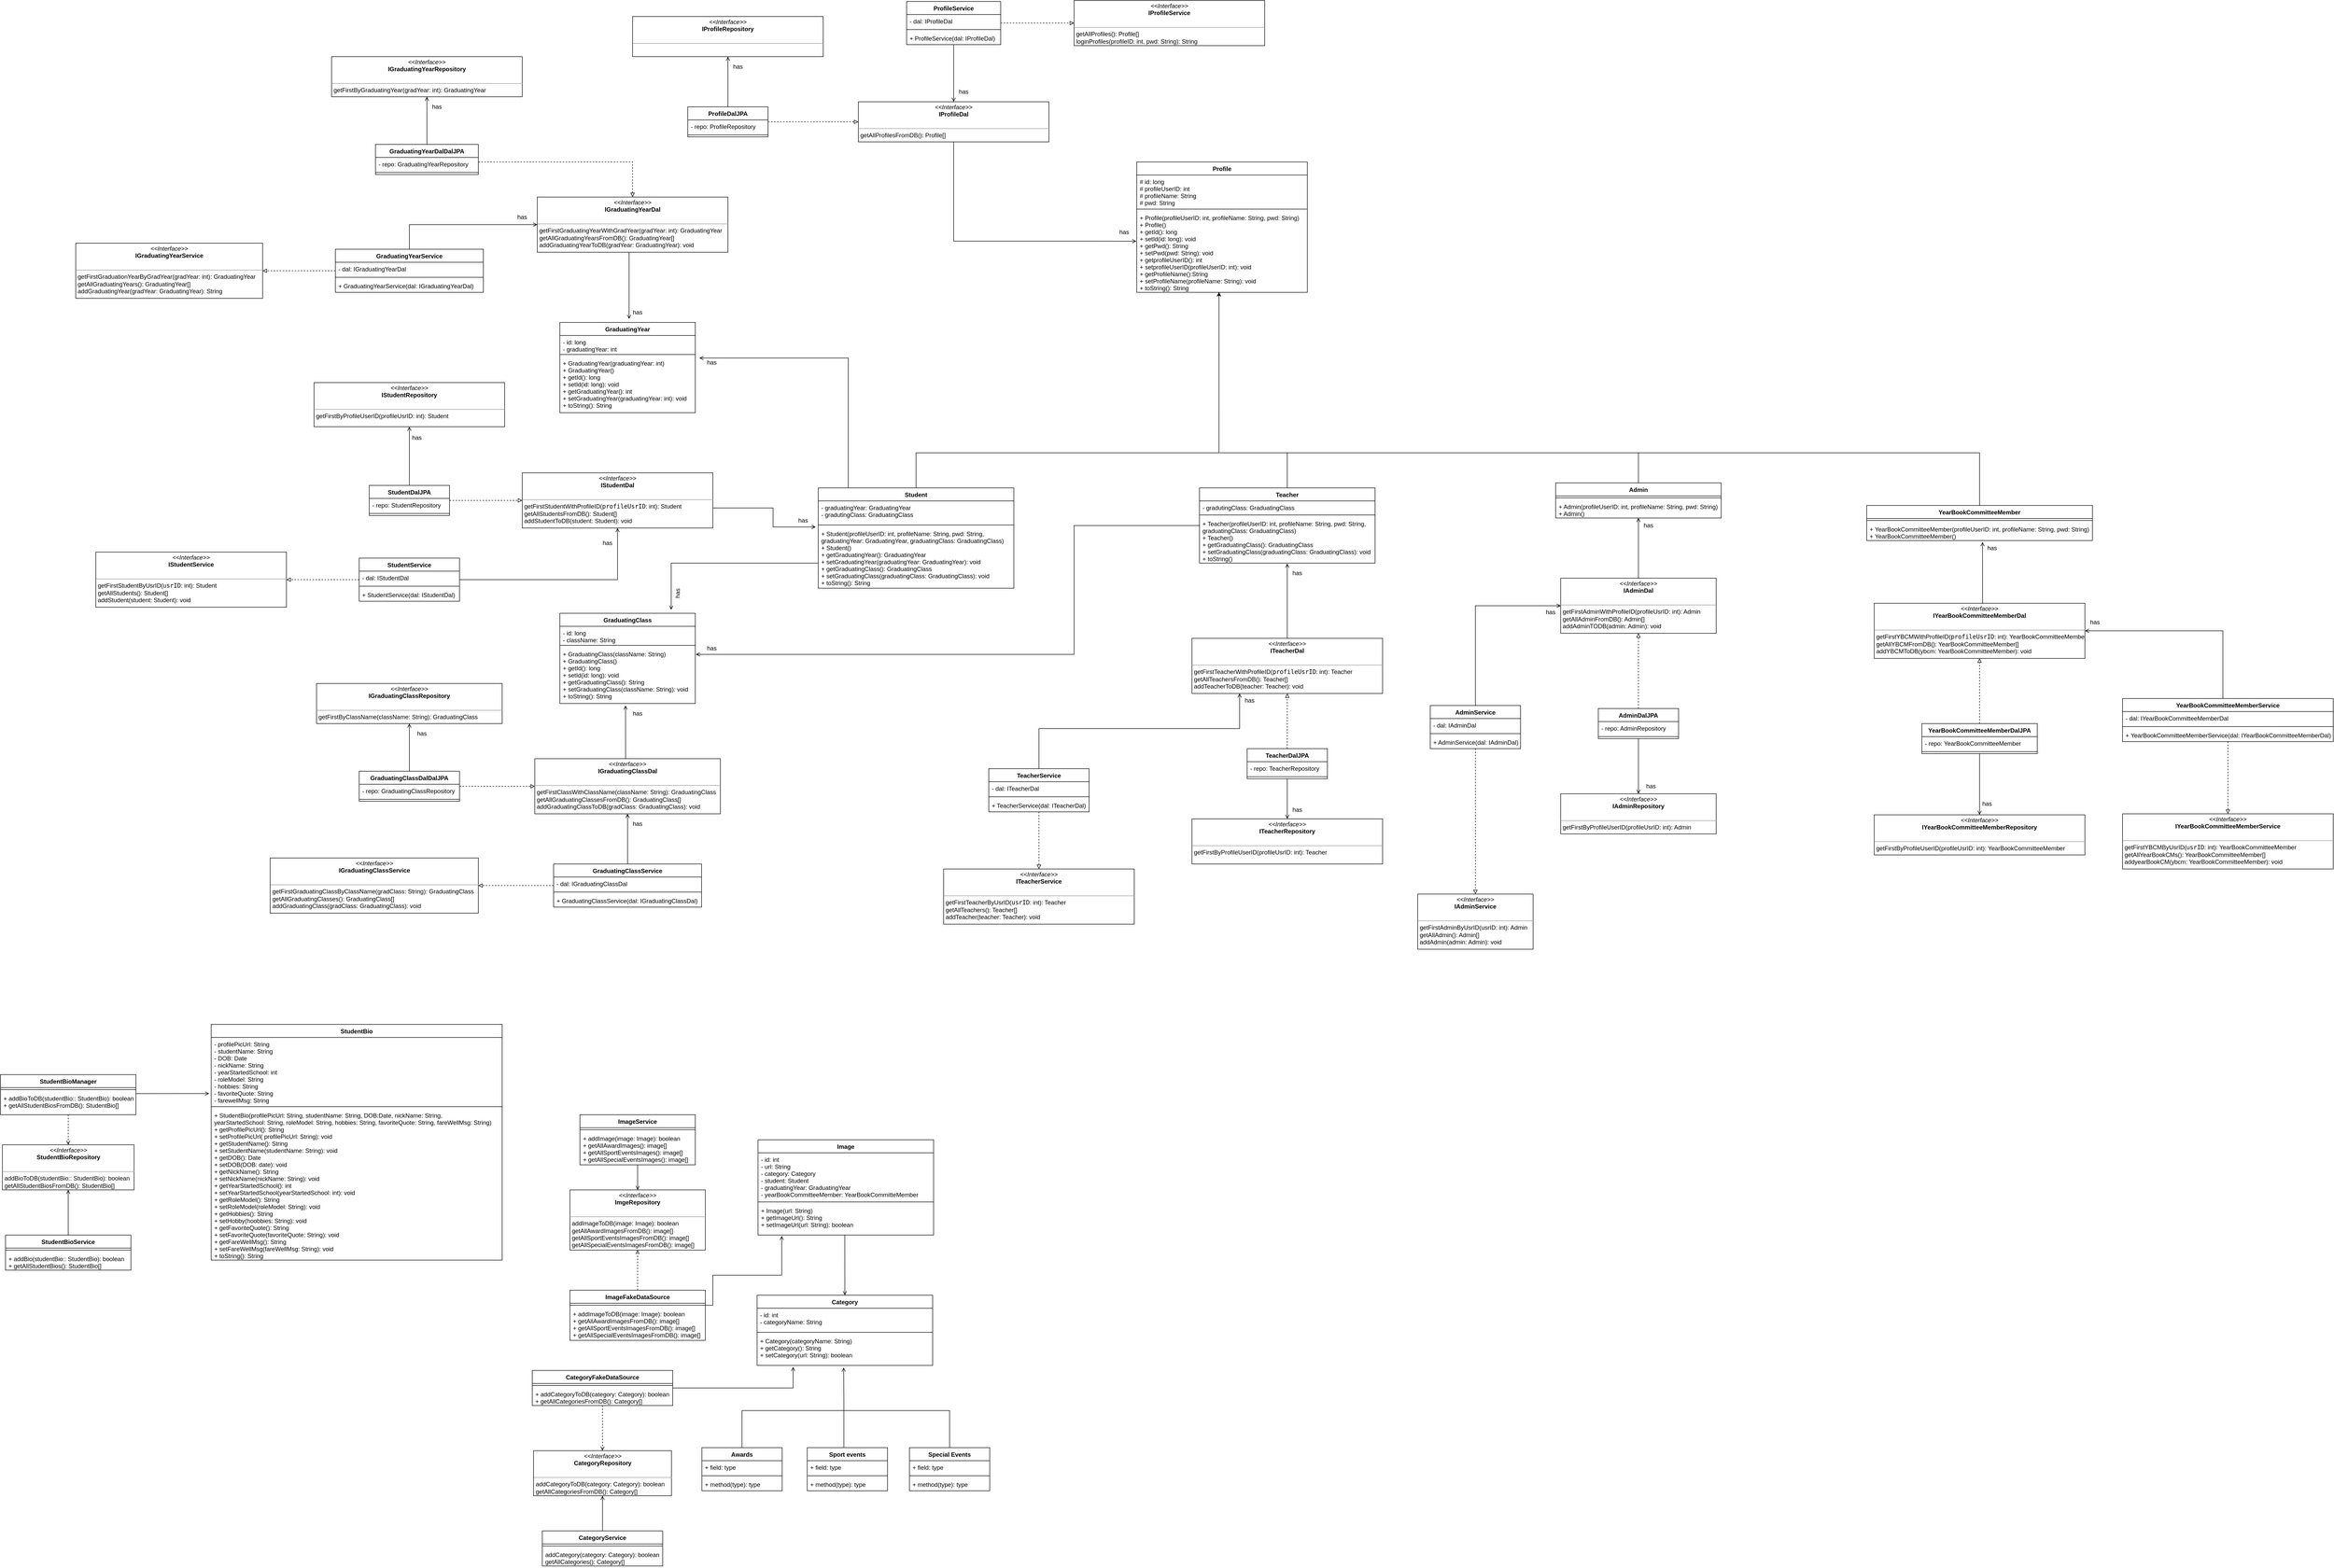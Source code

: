 <mxfile version="14.6.1" type="device"><diagram name="Page-1" id="c4acf3e9-155e-7222-9cf6-157b1a14988f"><mxGraphModel dx="4920" dy="2423" grid="1" gridSize="10" guides="1" tooltips="1" connect="1" arrows="1" fold="1" page="1" pageScale="1" pageWidth="850" pageHeight="1100" background="#ffffff" math="0" shadow="0"><root><mxCell id="0"/><mxCell id="1" parent="0"/><mxCell id="STQ9sRgAd0bNP6Evh7Cn-1" value="Profile" style="swimlane;fontStyle=1;align=center;verticalAlign=top;childLayout=stackLayout;horizontal=1;startSize=26;horizontalStack=0;resizeParent=1;resizeParentMax=0;resizeLast=0;collapsible=1;marginBottom=0;" parent="1" vertex="1"><mxGeometry x="255" y="-210" width="340" height="260" as="geometry"/></mxCell><mxCell id="STQ9sRgAd0bNP6Evh7Cn-2" value="# id: long&#10;# profileUserID: int&#10;# profileName: String&#10;# pwd: String" style="text;strokeColor=none;fillColor=none;align=left;verticalAlign=top;spacingLeft=4;spacingRight=4;overflow=hidden;rotatable=0;points=[[0,0.5],[1,0.5]];portConstraint=eastwest;" parent="STQ9sRgAd0bNP6Evh7Cn-1" vertex="1"><mxGeometry y="26" width="340" height="64" as="geometry"/></mxCell><mxCell id="STQ9sRgAd0bNP6Evh7Cn-3" value="" style="line;strokeWidth=1;fillColor=none;align=left;verticalAlign=middle;spacingTop=-1;spacingLeft=3;spacingRight=3;rotatable=0;labelPosition=right;points=[];portConstraint=eastwest;" parent="STQ9sRgAd0bNP6Evh7Cn-1" vertex="1"><mxGeometry y="90" width="340" height="8" as="geometry"/></mxCell><mxCell id="STQ9sRgAd0bNP6Evh7Cn-4" value="+ Profile(profileUserID: int, profileName: String, pwd: String)&#10;+ Profile()&#10;+ getId(): long&#10;+ setId(id: long): void&#10;+ getPwd(): String&#10;+ setPwd(pwd: String): void&#10;+ getprofileUserID(): int&#10;+ setprofileUserID(profileUserID: int): void&#10;+ getProfileName():String&#10;+ setProfileName(profileName: String): void&#10;+ toString(): String" style="text;strokeColor=none;fillColor=none;align=left;verticalAlign=top;spacingLeft=4;spacingRight=4;overflow=hidden;rotatable=0;points=[[0,0.5],[1,0.5]];portConstraint=eastwest;" parent="STQ9sRgAd0bNP6Evh7Cn-1" vertex="1"><mxGeometry y="98" width="340" height="162" as="geometry"/></mxCell><mxCell id="zFxvFOF_WUinVDNllQja-26" style="edgeStyle=orthogonalEdgeStyle;rounded=0;orthogonalLoop=1;jettySize=auto;html=1;entryX=-0.007;entryY=0.835;entryDx=0;entryDy=0;entryPerimeter=0;endArrow=open;endFill=0;" parent="1" source="STQ9sRgAd0bNP6Evh7Cn-5" target="zFxvFOF_WUinVDNllQja-10" edge="1"><mxGeometry relative="1" as="geometry"><Array as="points"><mxPoint x="-1720" y="1648"/><mxPoint x="-1720" y="1648"/></Array></mxGeometry></mxCell><mxCell id="zFxvFOF_WUinVDNllQja-56" style="edgeStyle=orthogonalEdgeStyle;rounded=0;orthogonalLoop=1;jettySize=auto;html=1;entryX=0.5;entryY=0;entryDx=0;entryDy=0;dashed=1;endArrow=open;endFill=0;" parent="1" source="STQ9sRgAd0bNP6Evh7Cn-5" target="zFxvFOF_WUinVDNllQja-55" edge="1"><mxGeometry relative="1" as="geometry"/></mxCell><mxCell id="STQ9sRgAd0bNP6Evh7Cn-5" value="StudentBioManager" style="swimlane;fontStyle=1;align=center;verticalAlign=top;childLayout=stackLayout;horizontal=1;startSize=26;horizontalStack=0;resizeParent=1;resizeParentMax=0;resizeLast=0;collapsible=1;marginBottom=0;" parent="1" vertex="1"><mxGeometry x="-2010" y="1610" width="270" height="80" as="geometry"/></mxCell><mxCell id="STQ9sRgAd0bNP6Evh7Cn-7" value="" style="line;strokeWidth=1;fillColor=none;align=left;verticalAlign=middle;spacingTop=-1;spacingLeft=3;spacingRight=3;rotatable=0;labelPosition=right;points=[];portConstraint=eastwest;" parent="STQ9sRgAd0bNP6Evh7Cn-5" vertex="1"><mxGeometry y="26" width="270" height="8" as="geometry"/></mxCell><mxCell id="STQ9sRgAd0bNP6Evh7Cn-8" value="+ addBioToDB(studentBio:: StudentBio): boolean&#10;+ getAllStudentBiosFromDB(): StudentBio[]&#10; " style="text;strokeColor=none;fillColor=none;align=left;verticalAlign=top;spacingLeft=4;spacingRight=4;overflow=hidden;rotatable=0;points=[[0,0.5],[1,0.5]];portConstraint=eastwest;" parent="STQ9sRgAd0bNP6Evh7Cn-5" vertex="1"><mxGeometry y="34" width="270" height="46" as="geometry"/></mxCell><mxCell id="STQ9sRgAd0bNP6Evh7Cn-21" style="edgeStyle=orthogonalEdgeStyle;rounded=0;orthogonalLoop=1;jettySize=auto;html=1;endArrow=none;endFill=0;" parent="1" source="STQ9sRgAd0bNP6Evh7Cn-9" edge="1"><mxGeometry relative="1" as="geometry"><mxPoint x="420" y="370" as="targetPoint"/><Array as="points"><mxPoint x="555" y="370"/></Array></mxGeometry></mxCell><mxCell id="YhGa_9pT2UShQ-vdGhH3-149" style="edgeStyle=orthogonalEdgeStyle;rounded=0;orthogonalLoop=1;jettySize=auto;html=1;entryX=1.004;entryY=0.125;entryDx=0;entryDy=0;entryPerimeter=0;fontColor=#000000;endArrow=open;endFill=0;" edge="1" parent="1" source="STQ9sRgAd0bNP6Evh7Cn-9" target="STQ9sRgAd0bNP6Evh7Cn-36"><mxGeometry relative="1" as="geometry"><Array as="points"><mxPoint x="130" y="515"/><mxPoint x="130" y="772"/></Array></mxGeometry></mxCell><mxCell id="STQ9sRgAd0bNP6Evh7Cn-9" value="Teacher" style="swimlane;fontStyle=1;align=center;verticalAlign=top;childLayout=stackLayout;horizontal=1;startSize=26;horizontalStack=0;resizeParent=1;resizeParentMax=0;resizeLast=0;collapsible=1;marginBottom=0;" parent="1" vertex="1"><mxGeometry x="380" y="440" width="350" height="150" as="geometry"/></mxCell><mxCell id="STQ9sRgAd0bNP6Evh7Cn-10" value="- gradutingClass: GraduatingClass" style="text;strokeColor=none;fillColor=none;align=left;verticalAlign=top;spacingLeft=4;spacingRight=4;overflow=hidden;rotatable=0;points=[[0,0.5],[1,0.5]];portConstraint=eastwest;" parent="STQ9sRgAd0bNP6Evh7Cn-9" vertex="1"><mxGeometry y="26" width="350" height="24" as="geometry"/></mxCell><mxCell id="STQ9sRgAd0bNP6Evh7Cn-11" value="" style="line;strokeWidth=1;fillColor=none;align=left;verticalAlign=middle;spacingTop=-1;spacingLeft=3;spacingRight=3;rotatable=0;labelPosition=right;points=[];portConstraint=eastwest;" parent="STQ9sRgAd0bNP6Evh7Cn-9" vertex="1"><mxGeometry y="50" width="350" height="8" as="geometry"/></mxCell><mxCell id="STQ9sRgAd0bNP6Evh7Cn-12" value="+ Teacher(profileUserID: int, profileName: String, pwd: String,&#10;graduatingClass: GraduatingClass)&#10;+ Teacher()&#10;+ getGraduatingClass(): GraduatingClass&#10;+ setGraduatingClass(graduatingClass: GraduatingClass): void&#10;+ toString()" style="text;strokeColor=none;fillColor=none;align=left;verticalAlign=top;spacingLeft=4;spacingRight=4;overflow=hidden;rotatable=0;points=[[0,0.5],[1,0.5]];portConstraint=eastwest;" parent="STQ9sRgAd0bNP6Evh7Cn-9" vertex="1"><mxGeometry y="58" width="350" height="92" as="geometry"/></mxCell><mxCell id="STQ9sRgAd0bNP6Evh7Cn-22" style="edgeStyle=orthogonalEdgeStyle;rounded=0;orthogonalLoop=1;jettySize=auto;html=1;endArrow=none;endFill=0;" parent="1" source="STQ9sRgAd0bNP6Evh7Cn-13" edge="1"><mxGeometry relative="1" as="geometry"><mxPoint x="420" y="370" as="targetPoint"/><Array as="points"><mxPoint x="1935" y="370"/></Array></mxGeometry></mxCell><mxCell id="STQ9sRgAd0bNP6Evh7Cn-13" value="YearBookCommitteeMember" style="swimlane;fontStyle=1;align=center;verticalAlign=top;childLayout=stackLayout;horizontal=1;startSize=26;horizontalStack=0;resizeParent=1;resizeParentMax=0;resizeLast=0;collapsible=1;marginBottom=0;" parent="1" vertex="1"><mxGeometry x="1710" y="475" width="450" height="70" as="geometry"/></mxCell><mxCell id="STQ9sRgAd0bNP6Evh7Cn-15" value="" style="line;strokeWidth=1;fillColor=none;align=left;verticalAlign=middle;spacingTop=-1;spacingLeft=3;spacingRight=3;rotatable=0;labelPosition=right;points=[];portConstraint=eastwest;" parent="STQ9sRgAd0bNP6Evh7Cn-13" vertex="1"><mxGeometry y="26" width="450" height="8" as="geometry"/></mxCell><mxCell id="STQ9sRgAd0bNP6Evh7Cn-16" value="+ YearBookCommitteeMember(profileUserID: int, profileName: String, pwd: String)&#10;+ YearBookCommitteeMember()" style="text;strokeColor=none;fillColor=none;align=left;verticalAlign=top;spacingLeft=4;spacingRight=4;overflow=hidden;rotatable=0;points=[[0,0.5],[1,0.5]];portConstraint=eastwest;" parent="STQ9sRgAd0bNP6Evh7Cn-13" vertex="1"><mxGeometry y="34" width="450" height="36" as="geometry"/></mxCell><mxCell id="STQ9sRgAd0bNP6Evh7Cn-33" value="GraduatingClass" style="swimlane;fontStyle=1;align=center;verticalAlign=top;childLayout=stackLayout;horizontal=1;startSize=26;horizontalStack=0;resizeParent=1;resizeParentMax=0;resizeLast=0;collapsible=1;marginBottom=0;" parent="1" vertex="1"><mxGeometry x="-895" y="690" width="270" height="180" as="geometry"/></mxCell><mxCell id="STQ9sRgAd0bNP6Evh7Cn-34" value="- id: long&#10;- className: String" style="text;strokeColor=none;fillColor=none;align=left;verticalAlign=top;spacingLeft=4;spacingRight=4;overflow=hidden;rotatable=0;points=[[0,0.5],[1,0.5]];portConstraint=eastwest;" parent="STQ9sRgAd0bNP6Evh7Cn-33" vertex="1"><mxGeometry y="26" width="270" height="34" as="geometry"/></mxCell><mxCell id="STQ9sRgAd0bNP6Evh7Cn-35" value="" style="line;strokeWidth=1;fillColor=none;align=left;verticalAlign=middle;spacingTop=-1;spacingLeft=3;spacingRight=3;rotatable=0;labelPosition=right;points=[];portConstraint=eastwest;" parent="STQ9sRgAd0bNP6Evh7Cn-33" vertex="1"><mxGeometry y="60" width="270" height="8" as="geometry"/></mxCell><mxCell id="STQ9sRgAd0bNP6Evh7Cn-36" value="+ GraduatingClass(className: String)&#10;+ GraduatingClass()&#10;+ getId(): long&#10;+ setId(id: long): void&#10;+ getGraduatingClass(): String&#10;+ setGraduatingClass(className: String): void&#10;+ toString(): String" style="text;strokeColor=none;fillColor=none;align=left;verticalAlign=top;spacingLeft=4;spacingRight=4;overflow=hidden;rotatable=0;points=[[0,0.5],[1,0.5]];portConstraint=eastwest;" parent="STQ9sRgAd0bNP6Evh7Cn-33" vertex="1"><mxGeometry y="68" width="270" height="112" as="geometry"/></mxCell><mxCell id="zFxvFOF_WUinVDNllQja-21" style="edgeStyle=orthogonalEdgeStyle;rounded=0;orthogonalLoop=1;jettySize=auto;html=1;entryX=0.5;entryY=0;entryDx=0;entryDy=0;endArrow=open;endFill=0;" parent="1" source="vB0RlMoZZuitFYtfPQhb-1" target="vB0RlMoZZuitFYtfPQhb-8" edge="1"><mxGeometry relative="1" as="geometry"><Array as="points"><mxPoint x="-327" y="1960"/><mxPoint x="-327" y="1960"/></Array></mxGeometry></mxCell><mxCell id="vB0RlMoZZuitFYtfPQhb-1" value="Image" style="swimlane;fontStyle=1;align=center;verticalAlign=top;childLayout=stackLayout;horizontal=1;startSize=26;horizontalStack=0;resizeParent=1;resizeParentMax=0;resizeLast=0;collapsible=1;marginBottom=0;" parent="1" vertex="1"><mxGeometry x="-500" y="1740" width="350" height="190" as="geometry"/></mxCell><mxCell id="vB0RlMoZZuitFYtfPQhb-2" value="- id: int&#10;- url: String&#10;- category: Category&#10;- student: Student&#10;- graduatingYear: GraduatingYear&#10;- yearBookCommitteeMember: YearBookCommitteMember" style="text;strokeColor=none;fillColor=none;align=left;verticalAlign=top;spacingLeft=4;spacingRight=4;overflow=hidden;rotatable=0;points=[[0,0.5],[1,0.5]];portConstraint=eastwest;" parent="vB0RlMoZZuitFYtfPQhb-1" vertex="1"><mxGeometry y="26" width="350" height="94" as="geometry"/></mxCell><mxCell id="vB0RlMoZZuitFYtfPQhb-3" value="" style="line;strokeWidth=1;fillColor=none;align=left;verticalAlign=middle;spacingTop=-1;spacingLeft=3;spacingRight=3;rotatable=0;labelPosition=right;points=[];portConstraint=eastwest;" parent="vB0RlMoZZuitFYtfPQhb-1" vertex="1"><mxGeometry y="120" width="350" height="8" as="geometry"/></mxCell><mxCell id="vB0RlMoZZuitFYtfPQhb-4" value="+ Image(url: String)&#10;+ getImageUrl(): String&#10;+ setImageUrl(url: String): boolean" style="text;strokeColor=none;fillColor=none;align=left;verticalAlign=top;spacingLeft=4;spacingRight=4;overflow=hidden;rotatable=0;points=[[0,0.5],[1,0.5]];portConstraint=eastwest;" parent="vB0RlMoZZuitFYtfPQhb-1" vertex="1"><mxGeometry y="128" width="350" height="62" as="geometry"/></mxCell><mxCell id="zFxvFOF_WUinVDNllQja-25" style="edgeStyle=orthogonalEdgeStyle;rounded=0;orthogonalLoop=1;jettySize=auto;html=1;entryX=0.135;entryY=1.029;entryDx=0;entryDy=0;entryPerimeter=0;endArrow=open;endFill=0;" parent="1" source="vB0RlMoZZuitFYtfPQhb-5" target="vB0RlMoZZuitFYtfPQhb-4" edge="1"><mxGeometry relative="1" as="geometry"><Array as="points"><mxPoint x="-590" y="2070"/><mxPoint x="-590" y="2010"/><mxPoint x="-453" y="2010"/></Array></mxGeometry></mxCell><mxCell id="zFxvFOF_WUinVDNllQja-53" style="edgeStyle=orthogonalEdgeStyle;rounded=0;orthogonalLoop=1;jettySize=auto;html=1;entryX=0.5;entryY=1;entryDx=0;entryDy=0;dashed=1;endArrow=open;endFill=0;" parent="1" source="vB0RlMoZZuitFYtfPQhb-5" target="zFxvFOF_WUinVDNllQja-52" edge="1"><mxGeometry relative="1" as="geometry"/></mxCell><mxCell id="vB0RlMoZZuitFYtfPQhb-5" value="ImageFakeDataSource" style="swimlane;fontStyle=1;align=center;verticalAlign=top;childLayout=stackLayout;horizontal=1;startSize=26;horizontalStack=0;resizeParent=1;resizeParentMax=0;resizeLast=0;collapsible=1;marginBottom=0;" parent="1" vertex="1"><mxGeometry x="-875" y="2040" width="270" height="100" as="geometry"/></mxCell><mxCell id="vB0RlMoZZuitFYtfPQhb-6" value="" style="line;strokeWidth=1;fillColor=none;align=left;verticalAlign=middle;spacingTop=-1;spacingLeft=3;spacingRight=3;rotatable=0;labelPosition=right;points=[];portConstraint=eastwest;" parent="vB0RlMoZZuitFYtfPQhb-5" vertex="1"><mxGeometry y="26" width="270" height="8" as="geometry"/></mxCell><mxCell id="vB0RlMoZZuitFYtfPQhb-7" value="+ addImageToDB(image: Image): boolean&#10;+ getAllAwardImagesFromDB(): image[]&#10;+ getAllSportEventsImagesFromDB(): image[]&#10;+ getAllSpecialEventsImagesFromDB(): image[]" style="text;strokeColor=none;fillColor=none;align=left;verticalAlign=top;spacingLeft=4;spacingRight=4;overflow=hidden;rotatable=0;points=[[0,0.5],[1,0.5]];portConstraint=eastwest;" parent="vB0RlMoZZuitFYtfPQhb-5" vertex="1"><mxGeometry y="34" width="270" height="66" as="geometry"/></mxCell><mxCell id="vB0RlMoZZuitFYtfPQhb-8" value="Category" style="swimlane;fontStyle=1;align=center;verticalAlign=top;childLayout=stackLayout;horizontal=1;startSize=26;horizontalStack=0;resizeParent=1;resizeParentMax=0;resizeLast=0;collapsible=1;marginBottom=0;" parent="1" vertex="1"><mxGeometry x="-501.87" y="2050" width="350" height="140" as="geometry"/></mxCell><mxCell id="vB0RlMoZZuitFYtfPQhb-9" value="- id: int&#10;- categoryName: String&#10;" style="text;strokeColor=none;fillColor=none;align=left;verticalAlign=top;spacingLeft=4;spacingRight=4;overflow=hidden;rotatable=0;points=[[0,0.5],[1,0.5]];portConstraint=eastwest;" parent="vB0RlMoZZuitFYtfPQhb-8" vertex="1"><mxGeometry y="26" width="350" height="44" as="geometry"/></mxCell><mxCell id="vB0RlMoZZuitFYtfPQhb-10" value="" style="line;strokeWidth=1;fillColor=none;align=left;verticalAlign=middle;spacingTop=-1;spacingLeft=3;spacingRight=3;rotatable=0;labelPosition=right;points=[];portConstraint=eastwest;" parent="vB0RlMoZZuitFYtfPQhb-8" vertex="1"><mxGeometry y="70" width="350" height="8" as="geometry"/></mxCell><mxCell id="vB0RlMoZZuitFYtfPQhb-11" value="+ Category(categoryName: String)&#10;+ getCategory(): String&#10;+ setCategory(url: String): boolean" style="text;strokeColor=none;fillColor=none;align=left;verticalAlign=top;spacingLeft=4;spacingRight=4;overflow=hidden;rotatable=0;points=[[0,0.5],[1,0.5]];portConstraint=eastwest;" parent="vB0RlMoZZuitFYtfPQhb-8" vertex="1"><mxGeometry y="78" width="350" height="62" as="geometry"/></mxCell><mxCell id="zFxvFOF_WUinVDNllQja-18" style="edgeStyle=orthogonalEdgeStyle;rounded=0;orthogonalLoop=1;jettySize=auto;html=1;endArrow=none;endFill=0;" parent="1" source="vB0RlMoZZuitFYtfPQhb-12" edge="1"><mxGeometry relative="1" as="geometry"><mxPoint x="-332" y="2280" as="targetPoint"/><Array as="points"><mxPoint x="-532" y="2280"/><mxPoint x="-332" y="2280"/></Array></mxGeometry></mxCell><mxCell id="vB0RlMoZZuitFYtfPQhb-12" value="Awards" style="swimlane;fontStyle=1;align=center;verticalAlign=top;childLayout=stackLayout;horizontal=1;startSize=26;horizontalStack=0;resizeParent=1;resizeParentMax=0;resizeLast=0;collapsible=1;marginBottom=0;" parent="1" vertex="1"><mxGeometry x="-611.88" y="2354" width="160" height="86" as="geometry"/></mxCell><mxCell id="vB0RlMoZZuitFYtfPQhb-13" value="+ field: type" style="text;strokeColor=none;fillColor=none;align=left;verticalAlign=top;spacingLeft=4;spacingRight=4;overflow=hidden;rotatable=0;points=[[0,0.5],[1,0.5]];portConstraint=eastwest;" parent="vB0RlMoZZuitFYtfPQhb-12" vertex="1"><mxGeometry y="26" width="160" height="26" as="geometry"/></mxCell><mxCell id="vB0RlMoZZuitFYtfPQhb-14" value="" style="line;strokeWidth=1;fillColor=none;align=left;verticalAlign=middle;spacingTop=-1;spacingLeft=3;spacingRight=3;rotatable=0;labelPosition=right;points=[];portConstraint=eastwest;" parent="vB0RlMoZZuitFYtfPQhb-12" vertex="1"><mxGeometry y="52" width="160" height="8" as="geometry"/></mxCell><mxCell id="vB0RlMoZZuitFYtfPQhb-15" value="+ method(type): type" style="text;strokeColor=none;fillColor=none;align=left;verticalAlign=top;spacingLeft=4;spacingRight=4;overflow=hidden;rotatable=0;points=[[0,0.5],[1,0.5]];portConstraint=eastwest;" parent="vB0RlMoZZuitFYtfPQhb-12" vertex="1"><mxGeometry y="60" width="160" height="26" as="geometry"/></mxCell><mxCell id="zFxvFOF_WUinVDNllQja-17" style="edgeStyle=orthogonalEdgeStyle;rounded=0;orthogonalLoop=1;jettySize=auto;html=1;entryX=0.493;entryY=1.068;entryDx=0;entryDy=0;entryPerimeter=0;endArrow=open;endFill=0;" parent="1" source="vB0RlMoZZuitFYtfPQhb-16" target="vB0RlMoZZuitFYtfPQhb-11" edge="1"><mxGeometry relative="1" as="geometry"><Array as="points"><mxPoint x="-328.87" y="2260"/><mxPoint x="-328.87" y="2260"/></Array></mxGeometry></mxCell><mxCell id="vB0RlMoZZuitFYtfPQhb-16" value="Sport events" style="swimlane;fontStyle=1;align=center;verticalAlign=top;childLayout=stackLayout;horizontal=1;startSize=26;horizontalStack=0;resizeParent=1;resizeParentMax=0;resizeLast=0;collapsible=1;marginBottom=0;" parent="1" vertex="1"><mxGeometry x="-401.88" y="2354" width="160" height="86" as="geometry"/></mxCell><mxCell id="vB0RlMoZZuitFYtfPQhb-17" value="+ field: type" style="text;strokeColor=none;fillColor=none;align=left;verticalAlign=top;spacingLeft=4;spacingRight=4;overflow=hidden;rotatable=0;points=[[0,0.5],[1,0.5]];portConstraint=eastwest;" parent="vB0RlMoZZuitFYtfPQhb-16" vertex="1"><mxGeometry y="26" width="160" height="26" as="geometry"/></mxCell><mxCell id="vB0RlMoZZuitFYtfPQhb-18" value="" style="line;strokeWidth=1;fillColor=none;align=left;verticalAlign=middle;spacingTop=-1;spacingLeft=3;spacingRight=3;rotatable=0;labelPosition=right;points=[];portConstraint=eastwest;" parent="vB0RlMoZZuitFYtfPQhb-16" vertex="1"><mxGeometry y="52" width="160" height="8" as="geometry"/></mxCell><mxCell id="vB0RlMoZZuitFYtfPQhb-19" value="+ method(type): type" style="text;strokeColor=none;fillColor=none;align=left;verticalAlign=top;spacingLeft=4;spacingRight=4;overflow=hidden;rotatable=0;points=[[0,0.5],[1,0.5]];portConstraint=eastwest;" parent="vB0RlMoZZuitFYtfPQhb-16" vertex="1"><mxGeometry y="60" width="160" height="26" as="geometry"/></mxCell><mxCell id="zFxvFOF_WUinVDNllQja-19" style="edgeStyle=orthogonalEdgeStyle;rounded=0;orthogonalLoop=1;jettySize=auto;html=1;endArrow=none;endFill=0;" parent="1" source="vB0RlMoZZuitFYtfPQhb-20" edge="1"><mxGeometry relative="1" as="geometry"><mxPoint x="-332" y="2280" as="targetPoint"/><Array as="points"><mxPoint x="-118" y="2280"/></Array></mxGeometry></mxCell><mxCell id="vB0RlMoZZuitFYtfPQhb-20" value="Special Events" style="swimlane;fontStyle=1;align=center;verticalAlign=top;childLayout=stackLayout;horizontal=1;startSize=26;horizontalStack=0;resizeParent=1;resizeParentMax=0;resizeLast=0;collapsible=1;marginBottom=0;" parent="1" vertex="1"><mxGeometry x="-198.13" y="2354" width="160" height="86" as="geometry"/></mxCell><mxCell id="vB0RlMoZZuitFYtfPQhb-21" value="+ field: type" style="text;strokeColor=none;fillColor=none;align=left;verticalAlign=top;spacingLeft=4;spacingRight=4;overflow=hidden;rotatable=0;points=[[0,0.5],[1,0.5]];portConstraint=eastwest;" parent="vB0RlMoZZuitFYtfPQhb-20" vertex="1"><mxGeometry y="26" width="160" height="26" as="geometry"/></mxCell><mxCell id="vB0RlMoZZuitFYtfPQhb-22" value="" style="line;strokeWidth=1;fillColor=none;align=left;verticalAlign=middle;spacingTop=-1;spacingLeft=3;spacingRight=3;rotatable=0;labelPosition=right;points=[];portConstraint=eastwest;" parent="vB0RlMoZZuitFYtfPQhb-20" vertex="1"><mxGeometry y="52" width="160" height="8" as="geometry"/></mxCell><mxCell id="vB0RlMoZZuitFYtfPQhb-23" value="+ method(type): type" style="text;strokeColor=none;fillColor=none;align=left;verticalAlign=top;spacingLeft=4;spacingRight=4;overflow=hidden;rotatable=0;points=[[0,0.5],[1,0.5]];portConstraint=eastwest;" parent="vB0RlMoZZuitFYtfPQhb-20" vertex="1"><mxGeometry y="60" width="160" height="26" as="geometry"/></mxCell><mxCell id="zFxvFOF_WUinVDNllQja-29" style="edgeStyle=orthogonalEdgeStyle;rounded=0;orthogonalLoop=1;jettySize=auto;html=1;endArrow=open;endFill=0;" parent="1" source="vB0RlMoZZuitFYtfPQhb-24" edge="1"><mxGeometry relative="1" as="geometry"><mxPoint x="-430" y="2193" as="targetPoint"/><Array as="points"><mxPoint x="-430" y="2235"/><mxPoint x="-430" y="2193"/></Array></mxGeometry></mxCell><mxCell id="zFxvFOF_WUinVDNllQja-50" style="edgeStyle=orthogonalEdgeStyle;rounded=0;orthogonalLoop=1;jettySize=auto;html=1;entryX=0.5;entryY=0;entryDx=0;entryDy=0;endArrow=open;endFill=0;dashed=1;" parent="1" source="vB0RlMoZZuitFYtfPQhb-24" target="zFxvFOF_WUinVDNllQja-49" edge="1"><mxGeometry relative="1" as="geometry"/></mxCell><mxCell id="vB0RlMoZZuitFYtfPQhb-24" value="CategoryFakeDataSource" style="swimlane;fontStyle=1;align=center;verticalAlign=top;childLayout=stackLayout;horizontal=1;startSize=26;horizontalStack=0;resizeParent=1;resizeParentMax=0;resizeLast=0;collapsible=1;marginBottom=0;" parent="1" vertex="1"><mxGeometry x="-950" y="2200" width="280" height="70" as="geometry"/></mxCell><mxCell id="vB0RlMoZZuitFYtfPQhb-25" value="" style="line;strokeWidth=1;fillColor=none;align=left;verticalAlign=middle;spacingTop=-1;spacingLeft=3;spacingRight=3;rotatable=0;labelPosition=right;points=[];portConstraint=eastwest;" parent="vB0RlMoZZuitFYtfPQhb-24" vertex="1"><mxGeometry y="26" width="280" height="8" as="geometry"/></mxCell><mxCell id="vB0RlMoZZuitFYtfPQhb-26" value="+ addCategoryToDB(category: Category): boolean&#10;+ getAllCategoriesFromDB(): Category[]" style="text;strokeColor=none;fillColor=none;align=left;verticalAlign=top;spacingLeft=4;spacingRight=4;overflow=hidden;rotatable=0;points=[[0,0.5],[1,0.5]];portConstraint=eastwest;" parent="vB0RlMoZZuitFYtfPQhb-24" vertex="1"><mxGeometry y="34" width="280" height="36" as="geometry"/></mxCell><mxCell id="YhGa_9pT2UShQ-vdGhH3-1" style="edgeStyle=orthogonalEdgeStyle;rounded=0;orthogonalLoop=1;jettySize=auto;html=1;entryX=0.482;entryY=0.996;entryDx=0;entryDy=0;entryPerimeter=0;" edge="1" parent="1" source="zFxvFOF_WUinVDNllQja-4" target="STQ9sRgAd0bNP6Evh7Cn-4"><mxGeometry relative="1" as="geometry"><Array as="points"><mxPoint x="-185" y="370"/><mxPoint x="419" y="370"/></Array></mxGeometry></mxCell><mxCell id="YhGa_9pT2UShQ-vdGhH3-150" style="edgeStyle=orthogonalEdgeStyle;rounded=0;orthogonalLoop=1;jettySize=auto;html=1;entryX=0.822;entryY=-0.039;entryDx=0;entryDy=0;entryPerimeter=0;fontColor=#000000;endArrow=open;endFill=0;" edge="1" parent="1" source="zFxvFOF_WUinVDNllQja-4" target="STQ9sRgAd0bNP6Evh7Cn-33"><mxGeometry relative="1" as="geometry"><Array as="points"><mxPoint x="-673" y="590"/></Array></mxGeometry></mxCell><mxCell id="YhGa_9pT2UShQ-vdGhH3-151" style="edgeStyle=orthogonalEdgeStyle;rounded=0;orthogonalLoop=1;jettySize=auto;html=1;entryX=1.03;entryY=0.027;entryDx=0;entryDy=0;entryPerimeter=0;fontColor=#000000;endArrow=open;endFill=0;" edge="1" parent="1" source="zFxvFOF_WUinVDNllQja-4" target="YhGa_9pT2UShQ-vdGhH3-137"><mxGeometry relative="1" as="geometry"><Array as="points"><mxPoint x="-320" y="181"/></Array></mxGeometry></mxCell><mxCell id="zFxvFOF_WUinVDNllQja-4" value="Student" style="swimlane;fontStyle=1;align=center;verticalAlign=top;childLayout=stackLayout;horizontal=1;startSize=26;horizontalStack=0;resizeParent=1;resizeParentMax=0;resizeLast=0;collapsible=1;marginBottom=0;" parent="1" vertex="1"><mxGeometry x="-380" y="440" width="390" height="200" as="geometry"/></mxCell><mxCell id="zFxvFOF_WUinVDNllQja-5" value="- graduatingYear: GraduatingYear&#10;- gradutingClass: GraduatingClass" style="text;strokeColor=none;fillColor=none;align=left;verticalAlign=top;spacingLeft=4;spacingRight=4;overflow=hidden;rotatable=0;points=[[0,0.5],[1,0.5]];portConstraint=eastwest;" parent="zFxvFOF_WUinVDNllQja-4" vertex="1"><mxGeometry y="26" width="390" height="44" as="geometry"/></mxCell><mxCell id="zFxvFOF_WUinVDNllQja-6" value="" style="line;strokeWidth=1;fillColor=none;align=left;verticalAlign=middle;spacingTop=-1;spacingLeft=3;spacingRight=3;rotatable=0;labelPosition=right;points=[];portConstraint=eastwest;" parent="zFxvFOF_WUinVDNllQja-4" vertex="1"><mxGeometry y="70" width="390" height="8" as="geometry"/></mxCell><mxCell id="zFxvFOF_WUinVDNllQja-7" value="+ Student(profileUserID: int, profileName: String, pwd: String, &#10;graduatingYear: GraduatingYear, graduatingClass: GraduatingClass)&#10;+ Student()&#10;+ getGraduatingYear(): GraduatingYear&#10;+ setGraduatingYear(graduatingYear: GraduatingYear): void&#10;+ getGraduatingClass(): GraduatingClass&#10;+ setGraduatingClass(graduatingClass: GraduatingClass): void&#10;+ toString(): String" style="text;strokeColor=none;fillColor=none;align=left;verticalAlign=top;spacingLeft=4;spacingRight=4;overflow=hidden;rotatable=0;points=[[0,0.5],[1,0.5]];portConstraint=eastwest;" parent="zFxvFOF_WUinVDNllQja-4" vertex="1"><mxGeometry y="78" width="390" height="122" as="geometry"/></mxCell><mxCell id="zFxvFOF_WUinVDNllQja-9" value="StudentBio" style="swimlane;fontStyle=1;align=center;verticalAlign=top;childLayout=stackLayout;horizontal=1;startSize=26;horizontalStack=0;resizeParent=1;resizeParentMax=0;resizeLast=0;collapsible=1;marginBottom=0;" parent="1" vertex="1"><mxGeometry x="-1590" y="1510" width="580" height="470" as="geometry"/></mxCell><mxCell id="zFxvFOF_WUinVDNllQja-10" value="- profilePicUrl: String&#10;- studentName: String&#10;- DOB: Date&#10;- nickName: String&#10;- yearStartedSchool: int&#10;- roleModel: String&#10;- hobbies: String&#10;- favoriteQuote: String&#10;- farewellMsg: String&#10;" style="text;strokeColor=none;fillColor=none;align=left;verticalAlign=top;spacingLeft=4;spacingRight=4;overflow=hidden;rotatable=0;points=[[0,0.5],[1,0.5]];portConstraint=eastwest;" parent="zFxvFOF_WUinVDNllQja-9" vertex="1"><mxGeometry y="26" width="580" height="134" as="geometry"/></mxCell><mxCell id="zFxvFOF_WUinVDNllQja-11" value="" style="line;strokeWidth=1;fillColor=none;align=left;verticalAlign=middle;spacingTop=-1;spacingLeft=3;spacingRight=3;rotatable=0;labelPosition=right;points=[];portConstraint=eastwest;" parent="zFxvFOF_WUinVDNllQja-9" vertex="1"><mxGeometry y="160" width="580" height="8" as="geometry"/></mxCell><mxCell id="zFxvFOF_WUinVDNllQja-12" value="+ StudentBio(profilePicUrl: String, studentName: String, DOB:Date, nickName: String, &#10;yearStartedSchool: String, roleModel: String, hobbies: String, favoriteQuote: String, fareWellMsg: String)&#10;+ getProfilePicUrl(): String&#10;+ setProfilePicUrl( profilePicUrl: String): void&#10;+ getStudentName(): String&#10;+ setStudentName(studentName: String): void&#10;+ getDOB(): Date&#10;+ setDOB(DOB: date): void&#10;+ getNickName(): String&#10;+ setNickName(nickName: String): void&#10;+ getYearStartedSchool(): int&#10;+ setYearStartedSchool(yearStartedSchool: int): void&#10;+ getRoleModel(): String&#10;+ setRoleModel(roleModel: String): void&#10;+ getHobbies(): String&#10;+ setHobby(hoobbies: String): void&#10;+ getFavoriteQuote(): String&#10;+ setFavoriteQuote(favoriteQuote: String): void&#10;+ getFareWellMsg(): String&#10;+ setFareWellMsg(fareWellMsg: String): void&#10;+ toString(): String" style="text;strokeColor=none;fillColor=none;align=left;verticalAlign=top;spacingLeft=4;spacingRight=4;overflow=hidden;rotatable=0;points=[[0,0.5],[1,0.5]];portConstraint=eastwest;" parent="zFxvFOF_WUinVDNllQja-9" vertex="1"><mxGeometry y="168" width="580" height="302" as="geometry"/></mxCell><mxCell id="zFxvFOF_WUinVDNllQja-54" style="edgeStyle=orthogonalEdgeStyle;rounded=0;orthogonalLoop=1;jettySize=auto;html=1;entryX=0.5;entryY=0;entryDx=0;entryDy=0;endArrow=open;endFill=0;" parent="1" source="zFxvFOF_WUinVDNllQja-22" target="zFxvFOF_WUinVDNllQja-52" edge="1"><mxGeometry relative="1" as="geometry"><Array as="points"><mxPoint x="-740.13" y="1800"/><mxPoint x="-740.13" y="1800"/></Array></mxGeometry></mxCell><mxCell id="zFxvFOF_WUinVDNllQja-22" value="ImageService" style="swimlane;fontStyle=1;align=center;verticalAlign=top;childLayout=stackLayout;horizontal=1;startSize=26;horizontalStack=0;resizeParent=1;resizeParentMax=0;resizeLast=0;collapsible=1;marginBottom=0;" parent="1" vertex="1"><mxGeometry x="-855" y="1690" width="230" height="100" as="geometry"/></mxCell><mxCell id="zFxvFOF_WUinVDNllQja-23" value="" style="line;strokeWidth=1;fillColor=none;align=left;verticalAlign=middle;spacingTop=-1;spacingLeft=3;spacingRight=3;rotatable=0;labelPosition=right;points=[];portConstraint=eastwest;" parent="zFxvFOF_WUinVDNllQja-22" vertex="1"><mxGeometry y="26" width="230" height="8" as="geometry"/></mxCell><mxCell id="zFxvFOF_WUinVDNllQja-24" value="+ addImage(image: Image): boolean&#10;+ getAllAwardImages(): image[]&#10;+ getAllSportEventsImages(): image[]&#10;+ getAllSpecialEventsImages(): image[]" style="text;strokeColor=none;fillColor=none;align=left;verticalAlign=top;spacingLeft=4;spacingRight=4;overflow=hidden;rotatable=0;points=[[0,0.5],[1,0.5]];portConstraint=eastwest;" parent="zFxvFOF_WUinVDNllQja-22" vertex="1"><mxGeometry y="34" width="230" height="66" as="geometry"/></mxCell><mxCell id="zFxvFOF_WUinVDNllQja-51" style="edgeStyle=orthogonalEdgeStyle;rounded=0;orthogonalLoop=1;jettySize=auto;html=1;entryX=0.5;entryY=1;entryDx=0;entryDy=0;endArrow=open;endFill=0;" parent="1" source="zFxvFOF_WUinVDNllQja-33" target="zFxvFOF_WUinVDNllQja-49" edge="1"><mxGeometry relative="1" as="geometry"/></mxCell><mxCell id="zFxvFOF_WUinVDNllQja-33" value="CategoryService" style="swimlane;fontStyle=1;align=center;verticalAlign=top;childLayout=stackLayout;horizontal=1;startSize=26;horizontalStack=0;resizeParent=1;resizeParentMax=0;resizeLast=0;collapsible=1;marginBottom=0;" parent="1" vertex="1"><mxGeometry x="-930" y="2520" width="240" height="70" as="geometry"/></mxCell><mxCell id="zFxvFOF_WUinVDNllQja-34" value="" style="line;strokeWidth=1;fillColor=none;align=left;verticalAlign=middle;spacingTop=-1;spacingLeft=3;spacingRight=3;rotatable=0;labelPosition=right;points=[];portConstraint=eastwest;" parent="zFxvFOF_WUinVDNllQja-33" vertex="1"><mxGeometry y="26" width="240" height="8" as="geometry"/></mxCell><mxCell id="zFxvFOF_WUinVDNllQja-35" value="addCategory(category: Category): boolean&#10;getAllCategories(): Category[]" style="text;strokeColor=none;fillColor=none;align=left;verticalAlign=top;spacingLeft=4;spacingRight=4;overflow=hidden;rotatable=0;points=[[0,0.5],[1,0.5]];portConstraint=eastwest;" parent="zFxvFOF_WUinVDNllQja-33" vertex="1"><mxGeometry y="34" width="240" height="36" as="geometry"/></mxCell><mxCell id="zFxvFOF_WUinVDNllQja-57" style="edgeStyle=orthogonalEdgeStyle;rounded=0;orthogonalLoop=1;jettySize=auto;html=1;entryX=0.5;entryY=1;entryDx=0;entryDy=0;endArrow=open;endFill=0;" parent="1" source="zFxvFOF_WUinVDNllQja-36" target="zFxvFOF_WUinVDNllQja-55" edge="1"><mxGeometry relative="1" as="geometry"/></mxCell><mxCell id="zFxvFOF_WUinVDNllQja-36" value="StudentBioService" style="swimlane;fontStyle=1;align=center;verticalAlign=top;childLayout=stackLayout;horizontal=1;startSize=26;horizontalStack=0;resizeParent=1;resizeParentMax=0;resizeLast=0;collapsible=1;marginBottom=0;" parent="1" vertex="1"><mxGeometry x="-2000" y="1930" width="250" height="70" as="geometry"/></mxCell><mxCell id="zFxvFOF_WUinVDNllQja-37" value="" style="line;strokeWidth=1;fillColor=none;align=left;verticalAlign=middle;spacingTop=-1;spacingLeft=3;spacingRight=3;rotatable=0;labelPosition=right;points=[];portConstraint=eastwest;" parent="zFxvFOF_WUinVDNllQja-36" vertex="1"><mxGeometry y="26" width="250" height="8" as="geometry"/></mxCell><mxCell id="zFxvFOF_WUinVDNllQja-38" value="+ addBio(studentBio:: StudentBio): boolean&#10;+ getAllStudentBios(): StudentBio[] " style="text;strokeColor=none;fillColor=none;align=left;verticalAlign=top;spacingLeft=4;spacingRight=4;overflow=hidden;rotatable=0;points=[[0,0.5],[1,0.5]];portConstraint=eastwest;" parent="zFxvFOF_WUinVDNllQja-36" vertex="1"><mxGeometry y="34" width="250" height="36" as="geometry"/></mxCell><mxCell id="YhGa_9pT2UShQ-vdGhH3-143" style="edgeStyle=orthogonalEdgeStyle;rounded=0;orthogonalLoop=1;jettySize=auto;html=1;fontColor=#000000;endArrow=none;endFill=0;" edge="1" parent="1" source="zFxvFOF_WUinVDNllQja-44"><mxGeometry relative="1" as="geometry"><mxPoint x="1055" y="370" as="targetPoint"/><Array as="points"><mxPoint x="1255" y="370"/></Array></mxGeometry></mxCell><mxCell id="zFxvFOF_WUinVDNllQja-44" value="Admin" style="swimlane;fontStyle=1;align=center;verticalAlign=top;childLayout=stackLayout;horizontal=1;startSize=26;horizontalStack=0;resizeParent=1;resizeParentMax=0;resizeLast=0;collapsible=1;marginBottom=0;" parent="1" vertex="1"><mxGeometry x="1090" y="430" width="330" height="70" as="geometry"/></mxCell><mxCell id="zFxvFOF_WUinVDNllQja-46" value="" style="line;strokeWidth=1;fillColor=none;align=left;verticalAlign=middle;spacingTop=-1;spacingLeft=3;spacingRight=3;rotatable=0;labelPosition=right;points=[];portConstraint=eastwest;" parent="zFxvFOF_WUinVDNllQja-44" vertex="1"><mxGeometry y="26" width="330" height="8" as="geometry"/></mxCell><mxCell id="zFxvFOF_WUinVDNllQja-47" value="+ Admin(profileUserID: int, profileName: String, pwd: String)&#10;+ Admin()" style="text;strokeColor=none;fillColor=none;align=left;verticalAlign=top;spacingLeft=4;spacingRight=4;overflow=hidden;rotatable=0;points=[[0,0.5],[1,0.5]];portConstraint=eastwest;" parent="zFxvFOF_WUinVDNllQja-44" vertex="1"><mxGeometry y="34" width="330" height="36" as="geometry"/></mxCell><mxCell id="zFxvFOF_WUinVDNllQja-49" value="&lt;p style=&quot;margin: 0px ; margin-top: 4px ; text-align: center&quot;&gt;&lt;i&gt;&amp;lt;&amp;lt;Interface&amp;gt;&amp;gt;&lt;/i&gt;&lt;br&gt;&lt;b&gt;CategoryRepository&lt;/b&gt;&lt;/p&gt;&lt;p style=&quot;margin: 0px ; margin-left: 4px&quot;&gt;&lt;br&gt;&lt;/p&gt;&lt;hr size=&quot;1&quot;&gt;&lt;p style=&quot;margin: 0px ; margin-left: 4px&quot;&gt;addCategoryToDB(category: Category): boolean&lt;/p&gt;&lt;p style=&quot;margin: 0px ; margin-left: 4px&quot;&gt;getAllCategoriesFromDB(): Category[]&lt;br&gt;&lt;/p&gt;" style="verticalAlign=top;align=left;overflow=fill;fontSize=12;fontFamily=Helvetica;html=1;" parent="1" vertex="1"><mxGeometry x="-947.5" y="2360" width="275" height="90" as="geometry"/></mxCell><mxCell id="zFxvFOF_WUinVDNllQja-52" value="&lt;p style=&quot;margin: 0px ; margin-top: 4px ; text-align: center&quot;&gt;&lt;i&gt;&amp;lt;&amp;lt;Interface&amp;gt;&amp;gt;&lt;/i&gt;&lt;br&gt;&lt;b&gt;ImgeRepository&lt;/b&gt;&lt;/p&gt;&lt;p style=&quot;margin: 0px ; margin-left: 4px&quot;&gt;&lt;br&gt;&lt;/p&gt;&lt;hr size=&quot;1&quot;&gt;&lt;p style=&quot;margin: 0px ; margin-left: 4px&quot;&gt;addImageToDB(image: Image): boolean&lt;br style=&quot;padding: 0px ; margin: 0px&quot;&gt;getAllAwardImagesFromDB(): image[]&lt;br style=&quot;padding: 0px ; margin: 0px&quot;&gt;getAllSportEventsImagesFromDB(): image[]&lt;br style=&quot;padding: 0px ; margin: 0px&quot;&gt;getAllSpecialEventsImagesFromDB(): image[]&lt;br&gt;&lt;/p&gt;" style="verticalAlign=top;align=left;overflow=fill;fontSize=12;fontFamily=Helvetica;html=1;" parent="1" vertex="1"><mxGeometry x="-875" y="1840" width="270" height="120" as="geometry"/></mxCell><mxCell id="zFxvFOF_WUinVDNllQja-55" value="&lt;p style=&quot;margin: 0px ; margin-top: 4px ; text-align: center&quot;&gt;&lt;i&gt;&amp;lt;&amp;lt;Interface&amp;gt;&amp;gt;&lt;/i&gt;&lt;br&gt;&lt;b&gt;StudentBioRepository&lt;/b&gt;&lt;/p&gt;&lt;p style=&quot;margin: 0px ; margin-left: 4px&quot;&gt;&lt;br&gt;&lt;/p&gt;&lt;hr size=&quot;1&quot;&gt;&lt;p style=&quot;margin: 0px ; margin-left: 4px&quot;&gt;addBioToDB(studentBio:: StudentBio): boolean&amp;nbsp;&lt;br&gt;&lt;/p&gt;&lt;p style=&quot;margin: 0px ; margin-left: 4px&quot;&gt;getAllStudentBiosFromDB(): StudentBio[]&lt;/p&gt;&lt;p style=&quot;margin: 0px ; margin-left: 4px&quot;&gt;&lt;br&gt;&lt;/p&gt;" style="verticalAlign=top;align=left;overflow=fill;fontSize=12;fontFamily=Helvetica;html=1;" parent="1" vertex="1"><mxGeometry x="-2006.25" y="1750" width="262.5" height="90" as="geometry"/></mxCell><mxCell id="YhGa_9pT2UShQ-vdGhH3-144" style="edgeStyle=orthogonalEdgeStyle;rounded=0;orthogonalLoop=1;jettySize=auto;html=1;entryX=0.5;entryY=1;entryDx=0;entryDy=0;entryPerimeter=0;fontColor=#000000;endArrow=open;endFill=0;" edge="1" parent="1" source="YhGa_9pT2UShQ-vdGhH3-2" target="zFxvFOF_WUinVDNllQja-47"><mxGeometry relative="1" as="geometry"/></mxCell><mxCell id="YhGa_9pT2UShQ-vdGhH3-2" value="&lt;p style=&quot;margin: 0px ; margin-top: 4px ; text-align: center&quot;&gt;&lt;i&gt;&amp;lt;&amp;lt;Interface&amp;gt;&amp;gt;&lt;/i&gt;&lt;br&gt;&lt;b&gt;IAdminDal&lt;/b&gt;&lt;/p&gt;&lt;p style=&quot;margin: 0px ; margin-left: 4px&quot;&gt;&lt;br&gt;&lt;/p&gt;&lt;hr size=&quot;1&quot;&gt;&lt;p style=&quot;margin: 0px ; margin-left: 4px&quot;&gt;getFirstAdminWithProfileID(profileUsrID: int): Admin&lt;br style=&quot;padding: 0px ; margin: 0px&quot;&gt;getAllAdminFromDB(): Admin[]&lt;br style=&quot;padding: 0px ; margin: 0px&quot;&gt;addAdminTODB(admin: Admin): void&lt;br style=&quot;padding: 0px ; margin: 0px&quot;&gt;&lt;br&gt;&lt;/p&gt;" style="verticalAlign=top;align=left;overflow=fill;fontSize=12;fontFamily=Helvetica;html=1;" vertex="1" parent="1"><mxGeometry x="1100" y="620" width="310" height="110" as="geometry"/></mxCell><mxCell id="YhGa_9pT2UShQ-vdGhH3-146" style="edgeStyle=orthogonalEdgeStyle;rounded=0;orthogonalLoop=1;jettySize=auto;html=1;entryX=0.485;entryY=1.036;entryDx=0;entryDy=0;entryPerimeter=0;fontColor=#000000;endArrow=open;endFill=0;" edge="1" parent="1" source="YhGa_9pT2UShQ-vdGhH3-3" target="STQ9sRgAd0bNP6Evh7Cn-36"><mxGeometry relative="1" as="geometry"><Array as="points"><mxPoint x="-764" y="960"/><mxPoint x="-764" y="960"/></Array></mxGeometry></mxCell><mxCell id="YhGa_9pT2UShQ-vdGhH3-3" value="&lt;p style=&quot;margin: 0px ; margin-top: 4px ; text-align: center&quot;&gt;&lt;i&gt;&amp;lt;&amp;lt;Interface&amp;gt;&amp;gt;&lt;/i&gt;&lt;br&gt;&lt;b&gt;IGraduatingClassDal&lt;/b&gt;&lt;/p&gt;&lt;p style=&quot;margin: 0px ; margin-left: 4px&quot;&gt;&lt;br&gt;&lt;/p&gt;&lt;hr size=&quot;1&quot;&gt;&lt;p style=&quot;margin: 0px ; margin-left: 4px&quot;&gt;getFirstClassWithClassName(className: String): GraduatingClass&lt;br style=&quot;padding: 0px ; margin: 0px&quot;&gt;getAllGraduatingClassesFromDB(): GraduatingClass[]&lt;br style=&quot;padding: 0px ; margin: 0px&quot;&gt;addGraduatingClassToDB(gradClass:&amp;nbsp;&lt;span style=&quot;text-align: center&quot;&gt;GraduatingClass&lt;/span&gt;): void&lt;br style=&quot;padding: 0px ; margin: 0px&quot;&gt;&lt;br&gt;&lt;/p&gt;" style="verticalAlign=top;align=left;overflow=fill;fontSize=12;fontFamily=Helvetica;html=1;" vertex="1" parent="1"><mxGeometry x="-945" y="980" width="370" height="110" as="geometry"/></mxCell><mxCell id="YhGa_9pT2UShQ-vdGhH3-147" style="edgeStyle=orthogonalEdgeStyle;rounded=0;orthogonalLoop=1;jettySize=auto;html=1;entryX=0.511;entryY=-0.039;entryDx=0;entryDy=0;entryPerimeter=0;fontColor=#000000;endArrow=open;endFill=0;" edge="1" parent="1" source="YhGa_9pT2UShQ-vdGhH3-4" target="YhGa_9pT2UShQ-vdGhH3-134"><mxGeometry relative="1" as="geometry"><Array as="points"><mxPoint x="-757" y="-30"/><mxPoint x="-757" y="-30"/></Array></mxGeometry></mxCell><mxCell id="YhGa_9pT2UShQ-vdGhH3-4" value="&lt;p style=&quot;margin: 0px ; margin-top: 4px ; text-align: center&quot;&gt;&lt;i&gt;&amp;lt;&amp;lt;Interface&amp;gt;&amp;gt;&lt;/i&gt;&lt;br&gt;&lt;b&gt;IGraduatingYearDal&lt;/b&gt;&lt;/p&gt;&lt;p style=&quot;margin: 0px ; margin-left: 4px&quot;&gt;&lt;br&gt;&lt;/p&gt;&lt;hr size=&quot;1&quot;&gt;&lt;p style=&quot;margin: 0px ; margin-left: 4px&quot;&gt;getFirstGraduatingYearWithGradYear(gradYear: int): GraduatingYear&lt;br style=&quot;padding: 0px ; margin: 0px&quot;&gt;getAllGraduatingYearsFromDB(): GraduatingYear[]&lt;br style=&quot;padding: 0px ; margin: 0px&quot;&gt;addGraduatingYearToDB(gradYear: GraduatingYear): void&lt;br style=&quot;padding: 0px ; margin: 0px&quot;&gt;&lt;br&gt;&lt;/p&gt;" style="verticalAlign=top;align=left;overflow=fill;fontSize=12;fontFamily=Helvetica;html=1;" vertex="1" parent="1"><mxGeometry x="-940" y="-140" width="380" height="110" as="geometry"/></mxCell><mxCell id="YhGa_9pT2UShQ-vdGhH3-153" style="edgeStyle=orthogonalEdgeStyle;rounded=0;orthogonalLoop=1;jettySize=auto;html=1;entryX=-0.003;entryY=0.37;entryDx=0;entryDy=0;entryPerimeter=0;fontColor=#000000;endArrow=open;endFill=0;" edge="1" parent="1" source="YhGa_9pT2UShQ-vdGhH3-5" target="STQ9sRgAd0bNP6Evh7Cn-4"><mxGeometry relative="1" as="geometry"/></mxCell><mxCell id="YhGa_9pT2UShQ-vdGhH3-5" value="&lt;p style=&quot;margin: 0px ; margin-top: 4px ; text-align: center&quot;&gt;&lt;i&gt;&amp;lt;&amp;lt;Interface&amp;gt;&amp;gt;&lt;/i&gt;&lt;br&gt;&lt;b&gt;IProfileDal&lt;/b&gt;&lt;/p&gt;&lt;p style=&quot;margin: 0px ; margin-left: 4px&quot;&gt;&lt;br&gt;&lt;/p&gt;&lt;hr size=&quot;1&quot;&gt;&lt;p style=&quot;margin: 0px ; margin-left: 4px&quot;&gt;getAllProfilesFromDB(): Profile[]&lt;br style=&quot;padding: 0px ; margin: 0px&quot;&gt;&lt;br&gt;&lt;/p&gt;" style="verticalAlign=top;align=left;overflow=fill;fontSize=12;fontFamily=Helvetica;html=1;" vertex="1" parent="1"><mxGeometry x="-300" y="-330" width="380" height="80" as="geometry"/></mxCell><mxCell id="YhGa_9pT2UShQ-vdGhH3-152" style="edgeStyle=orthogonalEdgeStyle;rounded=0;orthogonalLoop=1;jettySize=auto;html=1;entryX=-0.013;entryY=0;entryDx=0;entryDy=0;entryPerimeter=0;fontColor=#000000;endArrow=open;endFill=0;exitX=1;exitY=0.5;exitDx=0;exitDy=0;" edge="1" parent="1" source="YhGa_9pT2UShQ-vdGhH3-6" target="zFxvFOF_WUinVDNllQja-7"><mxGeometry relative="1" as="geometry"><Array as="points"><mxPoint x="-590" y="480"/><mxPoint x="-470" y="480"/><mxPoint x="-470" y="518"/></Array></mxGeometry></mxCell><mxCell id="YhGa_9pT2UShQ-vdGhH3-6" value="&lt;p style=&quot;margin: 0px ; margin-top: 4px ; text-align: center&quot;&gt;&lt;i&gt;&amp;lt;&amp;lt;Interface&amp;gt;&amp;gt;&lt;/i&gt;&lt;br&gt;&lt;b&gt;IStudentDal&lt;/b&gt;&lt;/p&gt;&lt;p style=&quot;margin: 0px ; margin-left: 4px&quot;&gt;&lt;br&gt;&lt;/p&gt;&lt;hr size=&quot;1&quot;&gt;&lt;p style=&quot;margin: 0px ; margin-left: 4px&quot;&gt;getFirstStudentWithProfileID(&lt;span style=&quot;font-family: &amp;#34;jetbrains mono&amp;#34; , monospace ; background-color: rgb(255 , 255 , 255)&quot;&gt;profileUsrID&lt;/span&gt;&lt;span&gt;: int): Student&lt;/span&gt;&lt;/p&gt;&lt;p style=&quot;margin: 0px ; margin-left: 4px&quot;&gt;getAllStudentsFromDB(): Student[]&lt;br style=&quot;padding: 0px ; margin: 0px&quot;&gt;addStudentToDB(student: Student): void&lt;br style=&quot;padding: 0px ; margin: 0px&quot;&gt;&lt;br&gt;&lt;/p&gt;" style="verticalAlign=top;align=left;overflow=fill;fontSize=12;fontFamily=Helvetica;html=1;" vertex="1" parent="1"><mxGeometry x="-970" y="410" width="380" height="110" as="geometry"/></mxCell><mxCell id="YhGa_9pT2UShQ-vdGhH3-154" style="edgeStyle=orthogonalEdgeStyle;rounded=0;orthogonalLoop=1;jettySize=auto;html=1;entryX=0.5;entryY=1.011;entryDx=0;entryDy=0;entryPerimeter=0;fontColor=#000000;endArrow=open;endFill=0;" edge="1" parent="1" source="YhGa_9pT2UShQ-vdGhH3-7" target="STQ9sRgAd0bNP6Evh7Cn-12"><mxGeometry relative="1" as="geometry"/></mxCell><mxCell id="YhGa_9pT2UShQ-vdGhH3-7" value="&lt;p style=&quot;margin: 0px ; margin-top: 4px ; text-align: center&quot;&gt;&lt;i&gt;&amp;lt;&amp;lt;Interface&amp;gt;&amp;gt;&lt;/i&gt;&lt;br&gt;&lt;b&gt;ITeacherDal&lt;/b&gt;&lt;/p&gt;&lt;p style=&quot;margin: 0px ; margin-left: 4px&quot;&gt;&lt;br&gt;&lt;/p&gt;&lt;hr size=&quot;1&quot;&gt;&lt;p style=&quot;margin: 0px ; margin-left: 4px&quot;&gt;getFirstTeacherWithProfileID(&lt;span style=&quot;font-family: &amp;#34;jetbrains mono&amp;#34; , monospace ; background-color: rgb(255 , 255 , 255)&quot;&gt;profileUsrID&lt;/span&gt;&lt;span&gt;: int): Teacher&lt;/span&gt;&lt;/p&gt;&lt;p style=&quot;margin: 0px ; margin-left: 4px&quot;&gt;getAllTeachersFromDB(): Teacher[]&lt;br style=&quot;padding: 0px ; margin: 0px&quot;&gt;addTeacherToDB(teacher: Teacher): void&lt;br style=&quot;padding: 0px ; margin: 0px&quot;&gt;&lt;br&gt;&lt;/p&gt;" style="verticalAlign=top;align=left;overflow=fill;fontSize=12;fontFamily=Helvetica;html=1;" vertex="1" parent="1"><mxGeometry x="365" y="740" width="380" height="110" as="geometry"/></mxCell><mxCell id="YhGa_9pT2UShQ-vdGhH3-155" style="edgeStyle=orthogonalEdgeStyle;rounded=0;orthogonalLoop=1;jettySize=auto;html=1;entryX=0.513;entryY=1.083;entryDx=0;entryDy=0;entryPerimeter=0;fontColor=#000000;endArrow=open;endFill=0;" edge="1" parent="1" source="YhGa_9pT2UShQ-vdGhH3-8" target="STQ9sRgAd0bNP6Evh7Cn-16"><mxGeometry relative="1" as="geometry"><Array as="points"><mxPoint x="1941" y="610"/><mxPoint x="1941" y="610"/></Array></mxGeometry></mxCell><mxCell id="YhGa_9pT2UShQ-vdGhH3-8" value="&lt;p style=&quot;margin: 0px ; margin-top: 4px ; text-align: center&quot;&gt;&lt;i&gt;&amp;lt;&amp;lt;Interface&amp;gt;&amp;gt;&lt;/i&gt;&lt;br&gt;&lt;b&gt;IYearBookCommitteeMemberDal&lt;/b&gt;&lt;/p&gt;&lt;p style=&quot;margin: 0px ; margin-left: 4px&quot;&gt;&lt;br&gt;&lt;/p&gt;&lt;hr size=&quot;1&quot;&gt;&lt;p style=&quot;margin: 0px ; margin-left: 4px&quot;&gt;getFirstYBCMWithProfileID(&lt;span style=&quot;font-family: &amp;#34;jetbrains mono&amp;#34; , monospace ; background-color: rgb(255 , 255 , 255)&quot;&gt;profileUsrID&lt;/span&gt;&lt;span&gt;: int):&amp;nbsp;&lt;/span&gt;&lt;span&gt;YearBookCommitteeMember&lt;/span&gt;&lt;/p&gt;&lt;p style=&quot;margin: 0px ; margin-left: 4px&quot;&gt;getAllYBCMFromDB(): YearBookCommitteeMember[]&lt;br style=&quot;padding: 0px ; margin: 0px&quot;&gt;addYBCMToDB(ybcm: YearBookCommitteeMember): void&lt;br style=&quot;padding: 0px ; margin: 0px&quot;&gt;&lt;br&gt;&lt;/p&gt;" style="verticalAlign=top;align=left;overflow=fill;fontSize=12;fontFamily=Helvetica;html=1;" vertex="1" parent="1"><mxGeometry x="1725" y="670" width="420" height="110" as="geometry"/></mxCell><mxCell id="YhGa_9pT2UShQ-vdGhH3-9" value="&lt;p style=&quot;margin: 0px ; margin-top: 4px ; text-align: center&quot;&gt;&lt;i&gt;&amp;lt;&amp;lt;Interface&amp;gt;&amp;gt;&lt;/i&gt;&lt;br&gt;&lt;b&gt;IAdminRepository&lt;/b&gt;&lt;/p&gt;&lt;p style=&quot;margin: 0px ; margin-left: 4px&quot;&gt;&lt;br&gt;&lt;/p&gt;&lt;hr size=&quot;1&quot;&gt;&lt;p style=&quot;margin: 0px ; margin-left: 4px&quot;&gt;getFirstByProfileUserID(profileUsrID: int): Admin&lt;br style=&quot;padding: 0px ; margin: 0px&quot;&gt;&lt;br style=&quot;padding: 0px ; margin: 0px&quot;&gt;&lt;br&gt;&lt;/p&gt;" style="verticalAlign=top;align=left;overflow=fill;fontSize=12;fontFamily=Helvetica;html=1;" vertex="1" parent="1"><mxGeometry x="1100" y="1050" width="310" height="80" as="geometry"/></mxCell><mxCell id="YhGa_9pT2UShQ-vdGhH3-10" value="&lt;p style=&quot;margin: 0px ; margin-top: 4px ; text-align: center&quot;&gt;&lt;i&gt;&amp;lt;&amp;lt;Interface&amp;gt;&amp;gt;&lt;/i&gt;&lt;br&gt;&lt;b&gt;IGraduatingClassRepository&lt;/b&gt;&lt;/p&gt;&lt;p style=&quot;margin: 0px ; margin-left: 4px&quot;&gt;&lt;br&gt;&lt;/p&gt;&lt;hr size=&quot;1&quot;&gt;&lt;p style=&quot;margin: 0px ; margin-left: 4px&quot;&gt;getFirstByClassName(className: String): GraduatingClass&lt;br style=&quot;padding: 0px ; margin: 0px&quot;&gt;&lt;br style=&quot;padding: 0px ; margin: 0px&quot;&gt;&lt;br&gt;&lt;/p&gt;" style="verticalAlign=top;align=left;overflow=fill;fontSize=12;fontFamily=Helvetica;html=1;" vertex="1" parent="1"><mxGeometry x="-1380" y="830" width="370" height="80" as="geometry"/></mxCell><mxCell id="YhGa_9pT2UShQ-vdGhH3-11" value="&lt;p style=&quot;margin: 0px ; margin-top: 4px ; text-align: center&quot;&gt;&lt;i&gt;&amp;lt;&amp;lt;Interface&amp;gt;&amp;gt;&lt;/i&gt;&lt;br&gt;&lt;b&gt;IGraduatingYearRepository&lt;/b&gt;&lt;/p&gt;&lt;p style=&quot;margin: 0px ; margin-left: 4px&quot;&gt;&lt;br&gt;&lt;/p&gt;&lt;hr size=&quot;1&quot;&gt;&lt;p style=&quot;margin: 0px ; margin-left: 4px&quot;&gt;getFirstByGraduatingYear(gradYear: int): GraduatingYear&lt;br style=&quot;padding: 0px ; margin: 0px&quot;&gt;&lt;br style=&quot;padding: 0px ; margin: 0px&quot;&gt;&lt;br&gt;&lt;/p&gt;" style="verticalAlign=top;align=left;overflow=fill;fontSize=12;fontFamily=Helvetica;html=1;" vertex="1" parent="1"><mxGeometry x="-1350" y="-420" width="380" height="80" as="geometry"/></mxCell><mxCell id="YhGa_9pT2UShQ-vdGhH3-12" value="&lt;p style=&quot;margin: 0px ; margin-top: 4px ; text-align: center&quot;&gt;&lt;i&gt;&amp;lt;&amp;lt;Interface&amp;gt;&amp;gt;&lt;/i&gt;&lt;br&gt;&lt;b&gt;IProfileRepository&lt;/b&gt;&lt;/p&gt;&lt;p style=&quot;margin: 0px ; margin-left: 4px&quot;&gt;&lt;br&gt;&lt;/p&gt;&lt;hr size=&quot;1&quot;&gt;&lt;p style=&quot;margin: 0px ; margin-left: 4px&quot;&gt;&lt;br style=&quot;padding: 0px ; margin: 0px&quot;&gt;&lt;br&gt;&lt;/p&gt;" style="verticalAlign=top;align=left;overflow=fill;fontSize=12;fontFamily=Helvetica;html=1;" vertex="1" parent="1"><mxGeometry x="-750" y="-500" width="380" height="80" as="geometry"/></mxCell><mxCell id="YhGa_9pT2UShQ-vdGhH3-13" value="&lt;p style=&quot;margin: 0px ; margin-top: 4px ; text-align: center&quot;&gt;&lt;i&gt;&amp;lt;&amp;lt;Interface&amp;gt;&amp;gt;&lt;/i&gt;&lt;br&gt;&lt;b&gt;IStudentRepository&lt;/b&gt;&lt;/p&gt;&lt;p style=&quot;margin: 0px ; margin-left: 4px&quot;&gt;&lt;br&gt;&lt;/p&gt;&lt;hr size=&quot;1&quot;&gt;&lt;p style=&quot;margin: 0px ; margin-left: 4px&quot;&gt;getFirstByProfileUserID(profileUsrID: int): Student&lt;br&gt;&lt;/p&gt;&lt;p style=&quot;margin: 0px ; margin-left: 4px&quot;&gt;&lt;br style=&quot;padding: 0px ; margin: 0px&quot;&gt;&lt;br&gt;&lt;/p&gt;" style="verticalAlign=top;align=left;overflow=fill;fontSize=12;fontFamily=Helvetica;html=1;" vertex="1" parent="1"><mxGeometry x="-1385" y="230" width="380" height="88" as="geometry"/></mxCell><mxCell id="YhGa_9pT2UShQ-vdGhH3-14" value="&lt;p style=&quot;margin: 0px ; margin-top: 4px ; text-align: center&quot;&gt;&lt;i&gt;&amp;lt;&amp;lt;Interface&amp;gt;&amp;gt;&lt;/i&gt;&lt;br&gt;&lt;b&gt;ITeacherRepository&lt;/b&gt;&lt;/p&gt;&lt;p style=&quot;margin: 0px ; margin-left: 4px&quot;&gt;&lt;br&gt;&lt;/p&gt;&lt;hr size=&quot;1&quot;&gt;&lt;p style=&quot;margin: 0px ; margin-left: 4px&quot;&gt;getFirstByProfileUserID(profileUsrID: int): Teacher&lt;br&gt;&lt;/p&gt;&lt;p style=&quot;margin: 0px ; margin-left: 4px&quot;&gt;&lt;br&gt;&lt;/p&gt;" style="verticalAlign=top;align=left;overflow=fill;fontSize=12;fontFamily=Helvetica;html=1;" vertex="1" parent="1"><mxGeometry x="365" y="1100" width="380" height="90" as="geometry"/></mxCell><mxCell id="YhGa_9pT2UShQ-vdGhH3-15" value="&lt;p style=&quot;margin: 0px ; margin-top: 4px ; text-align: center&quot;&gt;&lt;i&gt;&amp;lt;&amp;lt;Interface&amp;gt;&amp;gt;&lt;/i&gt;&lt;br&gt;&lt;b&gt;IYearBookCommitteeMemberRepository&lt;/b&gt;&lt;/p&gt;&lt;p style=&quot;margin: 0px ; margin-left: 4px&quot;&gt;&lt;br&gt;&lt;/p&gt;&lt;hr size=&quot;1&quot;&gt;&lt;p style=&quot;margin: 0px ; margin-left: 4px&quot;&gt;getFirstByProfileUserID(profileUsrID: int):&amp;nbsp;&lt;span&gt;YearBookCommitteeMember&lt;/span&gt;&lt;/p&gt;&lt;p style=&quot;margin: 0px ; margin-left: 4px&quot;&gt;&lt;br&gt;&lt;/p&gt;" style="verticalAlign=top;align=left;overflow=fill;fontSize=12;fontFamily=Helvetica;html=1;" vertex="1" parent="1"><mxGeometry x="1725" y="1092" width="420" height="80" as="geometry"/></mxCell><mxCell id="YhGa_9pT2UShQ-vdGhH3-156" style="edgeStyle=orthogonalEdgeStyle;rounded=0;orthogonalLoop=1;jettySize=auto;html=1;entryX=0.5;entryY=1;entryDx=0;entryDy=0;fontColor=#000000;endArrow=block;endFill=0;dashed=1;" edge="1" parent="1" source="YhGa_9pT2UShQ-vdGhH3-23" target="YhGa_9pT2UShQ-vdGhH3-2"><mxGeometry relative="1" as="geometry"/></mxCell><mxCell id="YhGa_9pT2UShQ-vdGhH3-163" style="edgeStyle=orthogonalEdgeStyle;rounded=0;orthogonalLoop=1;jettySize=auto;html=1;entryX=0.5;entryY=0;entryDx=0;entryDy=0;fontColor=#000000;endArrow=open;endFill=0;" edge="1" parent="1" source="YhGa_9pT2UShQ-vdGhH3-23" target="YhGa_9pT2UShQ-vdGhH3-9"><mxGeometry relative="1" as="geometry"/></mxCell><mxCell id="YhGa_9pT2UShQ-vdGhH3-23" value="AdminDalJPA" style="swimlane;fontStyle=1;align=center;verticalAlign=top;childLayout=stackLayout;horizontal=1;startSize=26;horizontalStack=0;resizeParent=1;resizeParentMax=0;resizeLast=0;collapsible=1;marginBottom=0;" vertex="1" parent="1"><mxGeometry x="1175" y="880" width="160" height="60" as="geometry"/></mxCell><mxCell id="YhGa_9pT2UShQ-vdGhH3-24" value="- repo: AdminRepository" style="text;strokeColor=none;fillColor=none;align=left;verticalAlign=top;spacingLeft=4;spacingRight=4;overflow=hidden;rotatable=0;points=[[0,0.5],[1,0.5]];portConstraint=eastwest;" vertex="1" parent="YhGa_9pT2UShQ-vdGhH3-23"><mxGeometry y="26" width="160" height="26" as="geometry"/></mxCell><mxCell id="YhGa_9pT2UShQ-vdGhH3-25" value="" style="line;strokeWidth=1;fillColor=none;align=left;verticalAlign=middle;spacingTop=-1;spacingLeft=3;spacingRight=3;rotatable=0;labelPosition=right;points=[];portConstraint=eastwest;" vertex="1" parent="YhGa_9pT2UShQ-vdGhH3-23"><mxGeometry y="52" width="160" height="8" as="geometry"/></mxCell><mxCell id="YhGa_9pT2UShQ-vdGhH3-157" style="edgeStyle=orthogonalEdgeStyle;rounded=0;orthogonalLoop=1;jettySize=auto;html=1;entryX=0;entryY=0.5;entryDx=0;entryDy=0;dashed=1;fontColor=#000000;endArrow=block;endFill=0;" edge="1" parent="1" source="YhGa_9pT2UShQ-vdGhH3-35" target="YhGa_9pT2UShQ-vdGhH3-3"><mxGeometry relative="1" as="geometry"/></mxCell><mxCell id="YhGa_9pT2UShQ-vdGhH3-164" style="edgeStyle=orthogonalEdgeStyle;rounded=0;orthogonalLoop=1;jettySize=auto;html=1;entryX=0.5;entryY=1;entryDx=0;entryDy=0;fontColor=#000000;endArrow=open;endFill=0;" edge="1" parent="1" source="YhGa_9pT2UShQ-vdGhH3-35" target="YhGa_9pT2UShQ-vdGhH3-10"><mxGeometry relative="1" as="geometry"/></mxCell><mxCell id="YhGa_9pT2UShQ-vdGhH3-35" value="GraduatingClassDalDalJPA" style="swimlane;fontStyle=1;align=center;verticalAlign=top;childLayout=stackLayout;horizontal=1;startSize=26;horizontalStack=0;resizeParent=1;resizeParentMax=0;resizeLast=0;collapsible=1;marginBottom=0;" vertex="1" parent="1"><mxGeometry x="-1295" y="1005" width="200" height="60" as="geometry"/></mxCell><mxCell id="YhGa_9pT2UShQ-vdGhH3-36" value="- repo: GraduatingClassRepository" style="text;strokeColor=none;fillColor=none;align=left;verticalAlign=top;spacingLeft=4;spacingRight=4;overflow=hidden;rotatable=0;points=[[0,0.5],[1,0.5]];portConstraint=eastwest;" vertex="1" parent="YhGa_9pT2UShQ-vdGhH3-35"><mxGeometry y="26" width="200" height="26" as="geometry"/></mxCell><mxCell id="YhGa_9pT2UShQ-vdGhH3-37" value="" style="line;strokeWidth=1;fillColor=none;align=left;verticalAlign=middle;spacingTop=-1;spacingLeft=3;spacingRight=3;rotatable=0;labelPosition=right;points=[];portConstraint=eastwest;" vertex="1" parent="YhGa_9pT2UShQ-vdGhH3-35"><mxGeometry y="52" width="200" height="8" as="geometry"/></mxCell><mxCell id="YhGa_9pT2UShQ-vdGhH3-158" style="edgeStyle=orthogonalEdgeStyle;rounded=0;orthogonalLoop=1;jettySize=auto;html=1;entryX=0.5;entryY=0;entryDx=0;entryDy=0;dashed=1;fontColor=#000000;endArrow=block;endFill=0;" edge="1" parent="1" source="YhGa_9pT2UShQ-vdGhH3-39" target="YhGa_9pT2UShQ-vdGhH3-4"><mxGeometry relative="1" as="geometry"><Array as="points"><mxPoint x="-750" y="-210"/></Array></mxGeometry></mxCell><mxCell id="YhGa_9pT2UShQ-vdGhH3-165" style="edgeStyle=orthogonalEdgeStyle;rounded=0;orthogonalLoop=1;jettySize=auto;html=1;entryX=0.5;entryY=1;entryDx=0;entryDy=0;fontColor=#000000;endArrow=open;endFill=0;" edge="1" parent="1" source="YhGa_9pT2UShQ-vdGhH3-39" target="YhGa_9pT2UShQ-vdGhH3-11"><mxGeometry relative="1" as="geometry"/></mxCell><mxCell id="YhGa_9pT2UShQ-vdGhH3-39" value="GraduatingYearDalDalJPA" style="swimlane;fontStyle=1;align=center;verticalAlign=top;childLayout=stackLayout;horizontal=1;startSize=26;horizontalStack=0;resizeParent=1;resizeParentMax=0;resizeLast=0;collapsible=1;marginBottom=0;" vertex="1" parent="1"><mxGeometry x="-1262.5" y="-245" width="205" height="60" as="geometry"/></mxCell><mxCell id="YhGa_9pT2UShQ-vdGhH3-40" value="- repo: GraduatingYearRepository" style="text;strokeColor=none;fillColor=none;align=left;verticalAlign=top;spacingLeft=4;spacingRight=4;overflow=hidden;rotatable=0;points=[[0,0.5],[1,0.5]];portConstraint=eastwest;" vertex="1" parent="YhGa_9pT2UShQ-vdGhH3-39"><mxGeometry y="26" width="205" height="26" as="geometry"/></mxCell><mxCell id="YhGa_9pT2UShQ-vdGhH3-41" value="" style="line;strokeWidth=1;fillColor=none;align=left;verticalAlign=middle;spacingTop=-1;spacingLeft=3;spacingRight=3;rotatable=0;labelPosition=right;points=[];portConstraint=eastwest;" vertex="1" parent="YhGa_9pT2UShQ-vdGhH3-39"><mxGeometry y="52" width="205" height="8" as="geometry"/></mxCell><mxCell id="YhGa_9pT2UShQ-vdGhH3-159" style="edgeStyle=orthogonalEdgeStyle;rounded=0;orthogonalLoop=1;jettySize=auto;html=1;entryX=0;entryY=0.5;entryDx=0;entryDy=0;dashed=1;fontColor=#000000;endArrow=block;endFill=0;" edge="1" parent="1" source="YhGa_9pT2UShQ-vdGhH3-43" target="YhGa_9pT2UShQ-vdGhH3-5"><mxGeometry relative="1" as="geometry"/></mxCell><mxCell id="YhGa_9pT2UShQ-vdGhH3-166" style="edgeStyle=orthogonalEdgeStyle;rounded=0;orthogonalLoop=1;jettySize=auto;html=1;entryX=0.5;entryY=1;entryDx=0;entryDy=0;fontColor=#000000;endArrow=open;endFill=0;" edge="1" parent="1" source="YhGa_9pT2UShQ-vdGhH3-43" target="YhGa_9pT2UShQ-vdGhH3-12"><mxGeometry relative="1" as="geometry"/></mxCell><mxCell id="YhGa_9pT2UShQ-vdGhH3-43" value="ProfileDalJPA" style="swimlane;fontStyle=1;align=center;verticalAlign=top;childLayout=stackLayout;horizontal=1;startSize=26;horizontalStack=0;resizeParent=1;resizeParentMax=0;resizeLast=0;collapsible=1;marginBottom=0;" vertex="1" parent="1"><mxGeometry x="-640" y="-320" width="160" height="60" as="geometry"/></mxCell><mxCell id="YhGa_9pT2UShQ-vdGhH3-44" value="- repo: ProfileRepository" style="text;strokeColor=none;fillColor=none;align=left;verticalAlign=top;spacingLeft=4;spacingRight=4;overflow=hidden;rotatable=0;points=[[0,0.5],[1,0.5]];portConstraint=eastwest;" vertex="1" parent="YhGa_9pT2UShQ-vdGhH3-43"><mxGeometry y="26" width="160" height="26" as="geometry"/></mxCell><mxCell id="YhGa_9pT2UShQ-vdGhH3-45" value="" style="line;strokeWidth=1;fillColor=none;align=left;verticalAlign=middle;spacingTop=-1;spacingLeft=3;spacingRight=3;rotatable=0;labelPosition=right;points=[];portConstraint=eastwest;" vertex="1" parent="YhGa_9pT2UShQ-vdGhH3-43"><mxGeometry y="52" width="160" height="8" as="geometry"/></mxCell><mxCell id="YhGa_9pT2UShQ-vdGhH3-160" style="edgeStyle=orthogonalEdgeStyle;rounded=0;orthogonalLoop=1;jettySize=auto;html=1;entryX=0;entryY=0.5;entryDx=0;entryDy=0;dashed=1;fontColor=#000000;endArrow=block;endFill=0;" edge="1" parent="1" source="YhGa_9pT2UShQ-vdGhH3-55" target="YhGa_9pT2UShQ-vdGhH3-6"><mxGeometry relative="1" as="geometry"/></mxCell><mxCell id="YhGa_9pT2UShQ-vdGhH3-167" style="edgeStyle=orthogonalEdgeStyle;rounded=0;orthogonalLoop=1;jettySize=auto;html=1;entryX=0.5;entryY=1;entryDx=0;entryDy=0;fontColor=#000000;endArrow=open;endFill=0;" edge="1" parent="1" source="YhGa_9pT2UShQ-vdGhH3-55" target="YhGa_9pT2UShQ-vdGhH3-13"><mxGeometry relative="1" as="geometry"/></mxCell><mxCell id="YhGa_9pT2UShQ-vdGhH3-55" value="StudentDalJPA" style="swimlane;fontStyle=1;align=center;verticalAlign=top;childLayout=stackLayout;horizontal=1;startSize=26;horizontalStack=0;resizeParent=1;resizeParentMax=0;resizeLast=0;collapsible=1;marginBottom=0;" vertex="1" parent="1"><mxGeometry x="-1275" y="435" width="160" height="60" as="geometry"/></mxCell><mxCell id="YhGa_9pT2UShQ-vdGhH3-56" value="- repo: StudentRepository" style="text;strokeColor=none;fillColor=none;align=left;verticalAlign=top;spacingLeft=4;spacingRight=4;overflow=hidden;rotatable=0;points=[[0,0.5],[1,0.5]];portConstraint=eastwest;" vertex="1" parent="YhGa_9pT2UShQ-vdGhH3-55"><mxGeometry y="26" width="160" height="26" as="geometry"/></mxCell><mxCell id="YhGa_9pT2UShQ-vdGhH3-57" value="" style="line;strokeWidth=1;fillColor=none;align=left;verticalAlign=middle;spacingTop=-1;spacingLeft=3;spacingRight=3;rotatable=0;labelPosition=right;points=[];portConstraint=eastwest;" vertex="1" parent="YhGa_9pT2UShQ-vdGhH3-55"><mxGeometry y="52" width="160" height="8" as="geometry"/></mxCell><mxCell id="YhGa_9pT2UShQ-vdGhH3-161" style="edgeStyle=orthogonalEdgeStyle;rounded=0;orthogonalLoop=1;jettySize=auto;html=1;entryX=0.5;entryY=1;entryDx=0;entryDy=0;dashed=1;fontColor=#000000;endArrow=block;endFill=0;" edge="1" parent="1" source="YhGa_9pT2UShQ-vdGhH3-59" target="YhGa_9pT2UShQ-vdGhH3-7"><mxGeometry relative="1" as="geometry"/></mxCell><mxCell id="YhGa_9pT2UShQ-vdGhH3-168" style="edgeStyle=orthogonalEdgeStyle;rounded=0;orthogonalLoop=1;jettySize=auto;html=1;entryX=0.5;entryY=0;entryDx=0;entryDy=0;fontColor=#000000;endArrow=open;endFill=0;" edge="1" parent="1" source="YhGa_9pT2UShQ-vdGhH3-59" target="YhGa_9pT2UShQ-vdGhH3-14"><mxGeometry relative="1" as="geometry"/></mxCell><mxCell id="YhGa_9pT2UShQ-vdGhH3-59" value="TeacherDalJPA" style="swimlane;fontStyle=1;align=center;verticalAlign=top;childLayout=stackLayout;horizontal=1;startSize=26;horizontalStack=0;resizeParent=1;resizeParentMax=0;resizeLast=0;collapsible=1;marginBottom=0;" vertex="1" parent="1"><mxGeometry x="475" y="960" width="160" height="60" as="geometry"/></mxCell><mxCell id="YhGa_9pT2UShQ-vdGhH3-60" value="- repo: TeacherRepository" style="text;strokeColor=none;fillColor=none;align=left;verticalAlign=top;spacingLeft=4;spacingRight=4;overflow=hidden;rotatable=0;points=[[0,0.5],[1,0.5]];portConstraint=eastwest;" vertex="1" parent="YhGa_9pT2UShQ-vdGhH3-59"><mxGeometry y="26" width="160" height="26" as="geometry"/></mxCell><mxCell id="YhGa_9pT2UShQ-vdGhH3-61" value="" style="line;strokeWidth=1;fillColor=none;align=left;verticalAlign=middle;spacingTop=-1;spacingLeft=3;spacingRight=3;rotatable=0;labelPosition=right;points=[];portConstraint=eastwest;" vertex="1" parent="YhGa_9pT2UShQ-vdGhH3-59"><mxGeometry y="52" width="160" height="8" as="geometry"/></mxCell><mxCell id="YhGa_9pT2UShQ-vdGhH3-162" style="edgeStyle=orthogonalEdgeStyle;rounded=0;orthogonalLoop=1;jettySize=auto;html=1;entryX=0.5;entryY=1;entryDx=0;entryDy=0;dashed=1;fontColor=#000000;endArrow=block;endFill=0;" edge="1" parent="1" source="YhGa_9pT2UShQ-vdGhH3-63" target="YhGa_9pT2UShQ-vdGhH3-8"><mxGeometry relative="1" as="geometry"/></mxCell><mxCell id="YhGa_9pT2UShQ-vdGhH3-169" style="edgeStyle=orthogonalEdgeStyle;rounded=0;orthogonalLoop=1;jettySize=auto;html=1;entryX=0.5;entryY=0;entryDx=0;entryDy=0;fontColor=#000000;endArrow=open;endFill=0;" edge="1" parent="1" source="YhGa_9pT2UShQ-vdGhH3-63" target="YhGa_9pT2UShQ-vdGhH3-15"><mxGeometry relative="1" as="geometry"/></mxCell><mxCell id="YhGa_9pT2UShQ-vdGhH3-63" value="YearBookCommitteeMemberDalJPA" style="swimlane;fontStyle=1;align=center;verticalAlign=top;childLayout=stackLayout;horizontal=1;startSize=26;horizontalStack=0;resizeParent=1;resizeParentMax=0;resizeLast=0;collapsible=1;marginBottom=0;labelBackgroundColor=#ffffff;" vertex="1" parent="1"><mxGeometry x="1820" y="910" width="230" height="60" as="geometry"/></mxCell><mxCell id="YhGa_9pT2UShQ-vdGhH3-64" value="- repo: YearBookCommitteeMember" style="text;strokeColor=none;fillColor=none;align=left;verticalAlign=top;spacingLeft=4;spacingRight=4;overflow=hidden;rotatable=0;points=[[0,0.5],[1,0.5]];portConstraint=eastwest;" vertex="1" parent="YhGa_9pT2UShQ-vdGhH3-63"><mxGeometry y="26" width="230" height="26" as="geometry"/></mxCell><mxCell id="YhGa_9pT2UShQ-vdGhH3-65" value="" style="line;strokeWidth=1;fillColor=none;align=left;verticalAlign=middle;spacingTop=-1;spacingLeft=3;spacingRight=3;rotatable=0;labelPosition=right;points=[];portConstraint=eastwest;" vertex="1" parent="YhGa_9pT2UShQ-vdGhH3-63"><mxGeometry y="52" width="230" height="8" as="geometry"/></mxCell><mxCell id="YhGa_9pT2UShQ-vdGhH3-170" style="edgeStyle=orthogonalEdgeStyle;rounded=0;orthogonalLoop=1;jettySize=auto;html=1;entryX=0;entryY=0.5;entryDx=0;entryDy=0;fontColor=#000000;endArrow=open;endFill=0;" edge="1" parent="1" source="YhGa_9pT2UShQ-vdGhH3-92" target="YhGa_9pT2UShQ-vdGhH3-2"><mxGeometry relative="1" as="geometry"><Array as="points"><mxPoint x="930" y="675"/></Array></mxGeometry></mxCell><mxCell id="YhGa_9pT2UShQ-vdGhH3-178" style="edgeStyle=orthogonalEdgeStyle;rounded=0;orthogonalLoop=1;jettySize=auto;html=1;entryX=0.5;entryY=0;entryDx=0;entryDy=0;dashed=1;fontColor=#000000;endArrow=block;endFill=0;" edge="1" parent="1" source="YhGa_9pT2UShQ-vdGhH3-92" target="YhGa_9pT2UShQ-vdGhH3-125"><mxGeometry relative="1" as="geometry"/></mxCell><mxCell id="YhGa_9pT2UShQ-vdGhH3-92" value="AdminService" style="swimlane;fontStyle=1;align=center;verticalAlign=top;childLayout=stackLayout;horizontal=1;startSize=26;horizontalStack=0;resizeParent=1;resizeParentMax=0;resizeLast=0;collapsible=1;marginBottom=0;labelBackgroundColor=#ffffff;fontColor=#000000;" vertex="1" parent="1"><mxGeometry x="840" y="874" width="180" height="86" as="geometry"/></mxCell><mxCell id="YhGa_9pT2UShQ-vdGhH3-93" value="- dal: IAdminDal" style="text;strokeColor=none;fillColor=none;align=left;verticalAlign=top;spacingLeft=4;spacingRight=4;overflow=hidden;rotatable=0;points=[[0,0.5],[1,0.5]];portConstraint=eastwest;" vertex="1" parent="YhGa_9pT2UShQ-vdGhH3-92"><mxGeometry y="26" width="180" height="26" as="geometry"/></mxCell><mxCell id="YhGa_9pT2UShQ-vdGhH3-94" value="" style="line;strokeWidth=1;fillColor=none;align=left;verticalAlign=middle;spacingTop=-1;spacingLeft=3;spacingRight=3;rotatable=0;labelPosition=right;points=[];portConstraint=eastwest;" vertex="1" parent="YhGa_9pT2UShQ-vdGhH3-92"><mxGeometry y="52" width="180" height="8" as="geometry"/></mxCell><mxCell id="YhGa_9pT2UShQ-vdGhH3-95" value="+ AdminService(dal: IAdminDal)" style="text;strokeColor=none;fillColor=none;align=left;verticalAlign=top;spacingLeft=4;spacingRight=4;overflow=hidden;rotatable=0;points=[[0,0.5],[1,0.5]];portConstraint=eastwest;" vertex="1" parent="YhGa_9pT2UShQ-vdGhH3-92"><mxGeometry y="60" width="180" height="26" as="geometry"/></mxCell><mxCell id="YhGa_9pT2UShQ-vdGhH3-171" style="edgeStyle=orthogonalEdgeStyle;rounded=0;orthogonalLoop=1;jettySize=auto;html=1;entryX=0.5;entryY=1;entryDx=0;entryDy=0;fontColor=#000000;endArrow=open;endFill=0;" edge="1" parent="1" source="YhGa_9pT2UShQ-vdGhH3-96" target="YhGa_9pT2UShQ-vdGhH3-3"><mxGeometry relative="1" as="geometry"/></mxCell><mxCell id="YhGa_9pT2UShQ-vdGhH3-179" style="edgeStyle=orthogonalEdgeStyle;rounded=0;orthogonalLoop=1;jettySize=auto;html=1;entryX=1;entryY=0.5;entryDx=0;entryDy=0;dashed=1;fontColor=#000000;endArrow=block;endFill=0;" edge="1" parent="1" source="YhGa_9pT2UShQ-vdGhH3-96" target="YhGa_9pT2UShQ-vdGhH3-126"><mxGeometry relative="1" as="geometry"/></mxCell><mxCell id="YhGa_9pT2UShQ-vdGhH3-96" value="GraduatingClassService" style="swimlane;fontStyle=1;align=center;verticalAlign=top;childLayout=stackLayout;horizontal=1;startSize=26;horizontalStack=0;resizeParent=1;resizeParentMax=0;resizeLast=0;collapsible=1;marginBottom=0;labelBackgroundColor=#ffffff;fontColor=#000000;" vertex="1" parent="1"><mxGeometry x="-907.5" y="1190" width="295" height="86" as="geometry"/></mxCell><mxCell id="YhGa_9pT2UShQ-vdGhH3-97" value="- dal: IGraduatingClassDal" style="text;strokeColor=none;fillColor=none;align=left;verticalAlign=top;spacingLeft=4;spacingRight=4;overflow=hidden;rotatable=0;points=[[0,0.5],[1,0.5]];portConstraint=eastwest;" vertex="1" parent="YhGa_9pT2UShQ-vdGhH3-96"><mxGeometry y="26" width="295" height="26" as="geometry"/></mxCell><mxCell id="YhGa_9pT2UShQ-vdGhH3-98" value="" style="line;strokeWidth=1;fillColor=none;align=left;verticalAlign=middle;spacingTop=-1;spacingLeft=3;spacingRight=3;rotatable=0;labelPosition=right;points=[];portConstraint=eastwest;" vertex="1" parent="YhGa_9pT2UShQ-vdGhH3-96"><mxGeometry y="52" width="295" height="8" as="geometry"/></mxCell><mxCell id="YhGa_9pT2UShQ-vdGhH3-99" value="+ GraduatingClassService(dal: IGraduatingClassDal)" style="text;strokeColor=none;fillColor=none;align=left;verticalAlign=top;spacingLeft=4;spacingRight=4;overflow=hidden;rotatable=0;points=[[0,0.5],[1,0.5]];portConstraint=eastwest;" vertex="1" parent="YhGa_9pT2UShQ-vdGhH3-96"><mxGeometry y="60" width="295" height="26" as="geometry"/></mxCell><mxCell id="YhGa_9pT2UShQ-vdGhH3-173" style="edgeStyle=orthogonalEdgeStyle;rounded=0;orthogonalLoop=1;jettySize=auto;html=1;entryX=0.5;entryY=0;entryDx=0;entryDy=0;fontColor=#000000;endArrow=open;endFill=0;" edge="1" parent="1" source="YhGa_9pT2UShQ-vdGhH3-104" target="YhGa_9pT2UShQ-vdGhH3-5"><mxGeometry relative="1" as="geometry"/></mxCell><mxCell id="YhGa_9pT2UShQ-vdGhH3-181" style="edgeStyle=orthogonalEdgeStyle;rounded=0;orthogonalLoop=1;jettySize=auto;html=1;entryX=0;entryY=0.5;entryDx=0;entryDy=0;dashed=1;fontColor=#000000;endArrow=block;endFill=0;" edge="1" parent="1" source="YhGa_9pT2UShQ-vdGhH3-104" target="YhGa_9pT2UShQ-vdGhH3-128"><mxGeometry relative="1" as="geometry"/></mxCell><mxCell id="YhGa_9pT2UShQ-vdGhH3-104" value="ProfileService" style="swimlane;fontStyle=1;align=center;verticalAlign=top;childLayout=stackLayout;horizontal=1;startSize=26;horizontalStack=0;resizeParent=1;resizeParentMax=0;resizeLast=0;collapsible=1;marginBottom=0;labelBackgroundColor=#ffffff;fontColor=#000000;" vertex="1" parent="1"><mxGeometry x="-203.75" y="-530" width="187.5" height="86" as="geometry"/></mxCell><mxCell id="YhGa_9pT2UShQ-vdGhH3-105" value="- dal: IProfileDal" style="text;strokeColor=none;fillColor=none;align=left;verticalAlign=top;spacingLeft=4;spacingRight=4;overflow=hidden;rotatable=0;points=[[0,0.5],[1,0.5]];portConstraint=eastwest;" vertex="1" parent="YhGa_9pT2UShQ-vdGhH3-104"><mxGeometry y="26" width="187.5" height="26" as="geometry"/></mxCell><mxCell id="YhGa_9pT2UShQ-vdGhH3-106" value="" style="line;strokeWidth=1;fillColor=none;align=left;verticalAlign=middle;spacingTop=-1;spacingLeft=3;spacingRight=3;rotatable=0;labelPosition=right;points=[];portConstraint=eastwest;" vertex="1" parent="YhGa_9pT2UShQ-vdGhH3-104"><mxGeometry y="52" width="187.5" height="8" as="geometry"/></mxCell><mxCell id="YhGa_9pT2UShQ-vdGhH3-107" value="+ ProfileService(dal: IProfileDal)" style="text;strokeColor=none;fillColor=none;align=left;verticalAlign=top;spacingLeft=4;spacingRight=4;overflow=hidden;rotatable=0;points=[[0,0.5],[1,0.5]];portConstraint=eastwest;" vertex="1" parent="YhGa_9pT2UShQ-vdGhH3-104"><mxGeometry y="60" width="187.5" height="26" as="geometry"/></mxCell><mxCell id="YhGa_9pT2UShQ-vdGhH3-174" style="edgeStyle=orthogonalEdgeStyle;rounded=0;orthogonalLoop=1;jettySize=auto;html=1;entryX=0.5;entryY=1;entryDx=0;entryDy=0;fontColor=#000000;endArrow=open;endFill=0;" edge="1" parent="1" source="YhGa_9pT2UShQ-vdGhH3-108" target="YhGa_9pT2UShQ-vdGhH3-6"><mxGeometry relative="1" as="geometry"/></mxCell><mxCell id="YhGa_9pT2UShQ-vdGhH3-182" style="edgeStyle=orthogonalEdgeStyle;rounded=0;orthogonalLoop=1;jettySize=auto;html=1;entryX=1;entryY=0.5;entryDx=0;entryDy=0;dashed=1;fontColor=#000000;endArrow=block;endFill=0;" edge="1" parent="1" source="YhGa_9pT2UShQ-vdGhH3-108" target="YhGa_9pT2UShQ-vdGhH3-129"><mxGeometry relative="1" as="geometry"/></mxCell><mxCell id="YhGa_9pT2UShQ-vdGhH3-108" value="StudentService" style="swimlane;fontStyle=1;align=center;verticalAlign=top;childLayout=stackLayout;horizontal=1;startSize=26;horizontalStack=0;resizeParent=1;resizeParentMax=0;resizeLast=0;collapsible=1;marginBottom=0;labelBackgroundColor=#ffffff;fontColor=#000000;" vertex="1" parent="1"><mxGeometry x="-1295" y="580" width="200" height="86" as="geometry"/></mxCell><mxCell id="YhGa_9pT2UShQ-vdGhH3-109" value="- dal: IStudentDal" style="text;strokeColor=none;fillColor=none;align=left;verticalAlign=top;spacingLeft=4;spacingRight=4;overflow=hidden;rotatable=0;points=[[0,0.5],[1,0.5]];portConstraint=eastwest;" vertex="1" parent="YhGa_9pT2UShQ-vdGhH3-108"><mxGeometry y="26" width="200" height="26" as="geometry"/></mxCell><mxCell id="YhGa_9pT2UShQ-vdGhH3-110" value="" style="line;strokeWidth=1;fillColor=none;align=left;verticalAlign=middle;spacingTop=-1;spacingLeft=3;spacingRight=3;rotatable=0;labelPosition=right;points=[];portConstraint=eastwest;" vertex="1" parent="YhGa_9pT2UShQ-vdGhH3-108"><mxGeometry y="52" width="200" height="8" as="geometry"/></mxCell><mxCell id="YhGa_9pT2UShQ-vdGhH3-111" value="+ StudentService(dal: IStudentDal)" style="text;strokeColor=none;fillColor=none;align=left;verticalAlign=top;spacingLeft=4;spacingRight=4;overflow=hidden;rotatable=0;points=[[0,0.5],[1,0.5]];portConstraint=eastwest;" vertex="1" parent="YhGa_9pT2UShQ-vdGhH3-108"><mxGeometry y="60" width="200" height="26" as="geometry"/></mxCell><mxCell id="YhGa_9pT2UShQ-vdGhH3-175" style="edgeStyle=orthogonalEdgeStyle;rounded=0;orthogonalLoop=1;jettySize=auto;html=1;entryX=0.25;entryY=1;entryDx=0;entryDy=0;fontColor=#000000;endArrow=open;endFill=0;" edge="1" parent="1" source="YhGa_9pT2UShQ-vdGhH3-112" target="YhGa_9pT2UShQ-vdGhH3-7"><mxGeometry relative="1" as="geometry"><Array as="points"><mxPoint x="60" y="920"/><mxPoint x="460" y="920"/></Array></mxGeometry></mxCell><mxCell id="YhGa_9pT2UShQ-vdGhH3-184" style="edgeStyle=orthogonalEdgeStyle;rounded=0;orthogonalLoop=1;jettySize=auto;html=1;entryX=0.5;entryY=0;entryDx=0;entryDy=0;dashed=1;fontColor=#000000;endArrow=block;endFill=0;" edge="1" parent="1" source="YhGa_9pT2UShQ-vdGhH3-112" target="YhGa_9pT2UShQ-vdGhH3-130"><mxGeometry relative="1" as="geometry"/></mxCell><mxCell id="YhGa_9pT2UShQ-vdGhH3-112" value="TeacherService" style="swimlane;fontStyle=1;align=center;verticalAlign=top;childLayout=stackLayout;horizontal=1;startSize=26;horizontalStack=0;resizeParent=1;resizeParentMax=0;resizeLast=0;collapsible=1;marginBottom=0;labelBackgroundColor=#ffffff;fontColor=#000000;" vertex="1" parent="1"><mxGeometry x="-40" y="1000" width="200" height="86" as="geometry"/></mxCell><mxCell id="YhGa_9pT2UShQ-vdGhH3-113" value="- dal: ITeacherDal" style="text;strokeColor=none;fillColor=none;align=left;verticalAlign=top;spacingLeft=4;spacingRight=4;overflow=hidden;rotatable=0;points=[[0,0.5],[1,0.5]];portConstraint=eastwest;" vertex="1" parent="YhGa_9pT2UShQ-vdGhH3-112"><mxGeometry y="26" width="200" height="26" as="geometry"/></mxCell><mxCell id="YhGa_9pT2UShQ-vdGhH3-114" value="" style="line;strokeWidth=1;fillColor=none;align=left;verticalAlign=middle;spacingTop=-1;spacingLeft=3;spacingRight=3;rotatable=0;labelPosition=right;points=[];portConstraint=eastwest;" vertex="1" parent="YhGa_9pT2UShQ-vdGhH3-112"><mxGeometry y="52" width="200" height="8" as="geometry"/></mxCell><mxCell id="YhGa_9pT2UShQ-vdGhH3-115" value="+ TeacherService(dal: ITeacherDal)" style="text;strokeColor=none;fillColor=none;align=left;verticalAlign=top;spacingLeft=4;spacingRight=4;overflow=hidden;rotatable=0;points=[[0,0.5],[1,0.5]];portConstraint=eastwest;" vertex="1" parent="YhGa_9pT2UShQ-vdGhH3-112"><mxGeometry y="60" width="200" height="26" as="geometry"/></mxCell><mxCell id="YhGa_9pT2UShQ-vdGhH3-176" style="edgeStyle=orthogonalEdgeStyle;rounded=0;orthogonalLoop=1;jettySize=auto;html=1;entryX=1;entryY=0.5;entryDx=0;entryDy=0;fontColor=#000000;endArrow=open;endFill=0;" edge="1" parent="1" source="YhGa_9pT2UShQ-vdGhH3-116" target="YhGa_9pT2UShQ-vdGhH3-8"><mxGeometry relative="1" as="geometry"><Array as="points"><mxPoint x="2420" y="725"/></Array></mxGeometry></mxCell><mxCell id="YhGa_9pT2UShQ-vdGhH3-185" style="edgeStyle=orthogonalEdgeStyle;rounded=0;orthogonalLoop=1;jettySize=auto;html=1;entryX=0.5;entryY=0;entryDx=0;entryDy=0;dashed=1;fontColor=#000000;endArrow=block;endFill=0;" edge="1" parent="1" source="YhGa_9pT2UShQ-vdGhH3-116" target="YhGa_9pT2UShQ-vdGhH3-131"><mxGeometry relative="1" as="geometry"/></mxCell><mxCell id="YhGa_9pT2UShQ-vdGhH3-116" value="YearBookCommitteeMemberService" style="swimlane;fontStyle=1;align=center;verticalAlign=top;childLayout=stackLayout;horizontal=1;startSize=26;horizontalStack=0;resizeParent=1;resizeParentMax=0;resizeLast=0;collapsible=1;marginBottom=0;labelBackgroundColor=#ffffff;fontColor=#000000;" vertex="1" parent="1"><mxGeometry x="2220" y="860" width="420" height="86" as="geometry"/></mxCell><mxCell id="YhGa_9pT2UShQ-vdGhH3-117" value="- dal: IYearBookCommitteeMemberDal" style="text;strokeColor=none;fillColor=none;align=left;verticalAlign=top;spacingLeft=4;spacingRight=4;overflow=hidden;rotatable=0;points=[[0,0.5],[1,0.5]];portConstraint=eastwest;" vertex="1" parent="YhGa_9pT2UShQ-vdGhH3-116"><mxGeometry y="26" width="420" height="26" as="geometry"/></mxCell><mxCell id="YhGa_9pT2UShQ-vdGhH3-118" value="" style="line;strokeWidth=1;fillColor=none;align=left;verticalAlign=middle;spacingTop=-1;spacingLeft=3;spacingRight=3;rotatable=0;labelPosition=right;points=[];portConstraint=eastwest;" vertex="1" parent="YhGa_9pT2UShQ-vdGhH3-116"><mxGeometry y="52" width="420" height="8" as="geometry"/></mxCell><mxCell id="YhGa_9pT2UShQ-vdGhH3-119" value="+ YearBookCommitteeMemberService(dal: IYearBookCommitteeMemberDal)" style="text;strokeColor=none;fillColor=none;align=left;verticalAlign=top;spacingLeft=4;spacingRight=4;overflow=hidden;rotatable=0;points=[[0,0.5],[1,0.5]];portConstraint=eastwest;" vertex="1" parent="YhGa_9pT2UShQ-vdGhH3-116"><mxGeometry y="60" width="420" height="26" as="geometry"/></mxCell><mxCell id="YhGa_9pT2UShQ-vdGhH3-172" style="edgeStyle=orthogonalEdgeStyle;rounded=0;orthogonalLoop=1;jettySize=auto;html=1;entryX=0;entryY=0.5;entryDx=0;entryDy=0;fontColor=#000000;endArrow=open;endFill=0;" edge="1" parent="1" source="YhGa_9pT2UShQ-vdGhH3-120" target="YhGa_9pT2UShQ-vdGhH3-4"><mxGeometry relative="1" as="geometry"><Array as="points"><mxPoint x="-1195" y="-85"/></Array></mxGeometry></mxCell><mxCell id="YhGa_9pT2UShQ-vdGhH3-120" value="GraduatingYearService" style="swimlane;fontStyle=1;align=center;verticalAlign=top;childLayout=stackLayout;horizontal=1;startSize=26;horizontalStack=0;resizeParent=1;resizeParentMax=0;resizeLast=0;collapsible=1;marginBottom=0;labelBackgroundColor=#ffffff;fontColor=#000000;" vertex="1" parent="1"><mxGeometry x="-1342.5" y="-36" width="295" height="86" as="geometry"/></mxCell><mxCell id="YhGa_9pT2UShQ-vdGhH3-121" value="- dal: IGraduatingYearDal" style="text;strokeColor=none;fillColor=none;align=left;verticalAlign=top;spacingLeft=4;spacingRight=4;overflow=hidden;rotatable=0;points=[[0,0.5],[1,0.5]];portConstraint=eastwest;" vertex="1" parent="YhGa_9pT2UShQ-vdGhH3-120"><mxGeometry y="26" width="295" height="26" as="geometry"/></mxCell><mxCell id="YhGa_9pT2UShQ-vdGhH3-122" value="" style="line;strokeWidth=1;fillColor=none;align=left;verticalAlign=middle;spacingTop=-1;spacingLeft=3;spacingRight=3;rotatable=0;labelPosition=right;points=[];portConstraint=eastwest;" vertex="1" parent="YhGa_9pT2UShQ-vdGhH3-120"><mxGeometry y="52" width="295" height="8" as="geometry"/></mxCell><mxCell id="YhGa_9pT2UShQ-vdGhH3-123" value="+ GraduatingYearService(dal: IGraduatingYearDal)" style="text;strokeColor=none;fillColor=none;align=left;verticalAlign=top;spacingLeft=4;spacingRight=4;overflow=hidden;rotatable=0;points=[[0,0.5],[1,0.5]];portConstraint=eastwest;" vertex="1" parent="YhGa_9pT2UShQ-vdGhH3-120"><mxGeometry y="60" width="295" height="26" as="geometry"/></mxCell><mxCell id="YhGa_9pT2UShQ-vdGhH3-125" value="&lt;p style=&quot;margin: 0px ; margin-top: 4px ; text-align: center&quot;&gt;&lt;i&gt;&amp;lt;&amp;lt;Interface&amp;gt;&amp;gt;&lt;/i&gt;&lt;br&gt;&lt;b&gt;IAdminService&lt;/b&gt;&lt;/p&gt;&lt;p style=&quot;margin: 0px ; margin-left: 4px&quot;&gt;&lt;br&gt;&lt;/p&gt;&lt;hr size=&quot;1&quot;&gt;&lt;p style=&quot;margin: 0px ; margin-left: 4px&quot;&gt;getFirstAdminByUsrID(usrID: int): Admin&lt;br style=&quot;padding: 0px ; margin: 0px&quot;&gt;getAllAdmin(): Admin[]&lt;br style=&quot;padding: 0px ; margin: 0px&quot;&gt;addAdmin(admin: Admin): void&lt;br style=&quot;padding: 0px ; margin: 0px&quot;&gt;&lt;br&gt;&lt;/p&gt;" style="verticalAlign=top;align=left;overflow=fill;fontSize=12;fontFamily=Helvetica;html=1;" vertex="1" parent="1"><mxGeometry x="815" y="1250" width="230" height="110" as="geometry"/></mxCell><mxCell id="YhGa_9pT2UShQ-vdGhH3-126" value="&lt;p style=&quot;margin: 0px ; margin-top: 4px ; text-align: center&quot;&gt;&lt;i&gt;&amp;lt;&amp;lt;Interface&amp;gt;&amp;gt;&lt;/i&gt;&lt;br&gt;&lt;b&gt;IGraduatingClassService&lt;/b&gt;&lt;/p&gt;&lt;p style=&quot;margin: 0px ; margin-left: 4px&quot;&gt;&lt;br&gt;&lt;/p&gt;&lt;hr size=&quot;1&quot;&gt;&lt;p style=&quot;margin: 0px ; margin-left: 4px&quot;&gt;getFirstGraduatingClassByClassName(gradClass: String): GraduatingClass&lt;br style=&quot;padding: 0px ; margin: 0px&quot;&gt;getAllGraduatingClasses(): GraduatingClass[]&lt;br style=&quot;padding: 0px ; margin: 0px&quot;&gt;addGraduatingClass(gradClass:&amp;nbsp;&lt;span style=&quot;text-align: center&quot;&gt;GraduatingClass&lt;/span&gt;): void&lt;br style=&quot;padding: 0px ; margin: 0px&quot;&gt;&lt;br&gt;&lt;/p&gt;" style="verticalAlign=top;align=left;overflow=fill;fontSize=12;fontFamily=Helvetica;html=1;" vertex="1" parent="1"><mxGeometry x="-1472.5" y="1178" width="415" height="110" as="geometry"/></mxCell><mxCell id="YhGa_9pT2UShQ-vdGhH3-128" value="&lt;p style=&quot;margin: 0px ; margin-top: 4px ; text-align: center&quot;&gt;&lt;i&gt;&amp;lt;&amp;lt;Interface&amp;gt;&amp;gt;&lt;/i&gt;&lt;br&gt;&lt;b&gt;IProfileService&lt;/b&gt;&lt;/p&gt;&lt;p style=&quot;margin: 0px ; margin-left: 4px&quot;&gt;&lt;br&gt;&lt;/p&gt;&lt;hr size=&quot;1&quot;&gt;&lt;p style=&quot;margin: 0px ; margin-left: 4px&quot;&gt;getAllProfiles(): Profile[]&lt;/p&gt;&lt;p style=&quot;margin: 0px ; margin-left: 4px&quot;&gt;loginProfiles(profileID: int, pwd: String): String&lt;br style=&quot;padding: 0px ; margin: 0px&quot;&gt;&lt;br&gt;&lt;/p&gt;" style="verticalAlign=top;align=left;overflow=fill;fontSize=12;fontFamily=Helvetica;html=1;" vertex="1" parent="1"><mxGeometry x="130" y="-532" width="380" height="90" as="geometry"/></mxCell><mxCell id="YhGa_9pT2UShQ-vdGhH3-129" value="&lt;p style=&quot;margin: 0px ; margin-top: 4px ; text-align: center&quot;&gt;&lt;i&gt;&amp;lt;&amp;lt;Interface&amp;gt;&amp;gt;&lt;/i&gt;&lt;br&gt;&lt;b&gt;IStudentService&lt;/b&gt;&lt;/p&gt;&lt;p style=&quot;margin: 0px ; margin-left: 4px&quot;&gt;&lt;br&gt;&lt;/p&gt;&lt;hr size=&quot;1&quot;&gt;&lt;p style=&quot;margin: 0px ; margin-left: 4px&quot;&gt;getFirstStudentByUsrID(u&lt;span style=&quot;font-family: &amp;#34;jetbrains mono&amp;#34; , monospace ; background-color: rgb(255 , 255 , 255)&quot;&gt;srID&lt;/span&gt;&lt;span&gt;: int): Student&lt;/span&gt;&lt;/p&gt;&lt;p style=&quot;margin: 0px ; margin-left: 4px&quot;&gt;getAllStudents(): Student[]&lt;br style=&quot;padding: 0px ; margin: 0px&quot;&gt;addStudent(student: Student): void&lt;br style=&quot;padding: 0px ; margin: 0px&quot;&gt;&lt;br&gt;&lt;/p&gt;" style="verticalAlign=top;align=left;overflow=fill;fontSize=12;fontFamily=Helvetica;html=1;" vertex="1" parent="1"><mxGeometry x="-1820" y="568" width="380" height="110" as="geometry"/></mxCell><mxCell id="YhGa_9pT2UShQ-vdGhH3-130" value="&lt;p style=&quot;margin: 0px ; margin-top: 4px ; text-align: center&quot;&gt;&lt;i&gt;&amp;lt;&amp;lt;Interface&amp;gt;&amp;gt;&lt;/i&gt;&lt;br&gt;&lt;b&gt;ITeacherService&lt;/b&gt;&lt;/p&gt;&lt;p style=&quot;margin: 0px ; margin-left: 4px&quot;&gt;&lt;br&gt;&lt;/p&gt;&lt;hr size=&quot;1&quot;&gt;&lt;p style=&quot;margin: 0px ; margin-left: 4px&quot;&gt;getFirstTeacherByUsrID(&lt;span style=&quot;font-family: &amp;#34;jetbrains mono&amp;#34; , monospace ; background-color: rgb(255 , 255 , 255)&quot;&gt;usrID&lt;/span&gt;&lt;span&gt;: int): Teacher&lt;/span&gt;&lt;/p&gt;&lt;p style=&quot;margin: 0px ; margin-left: 4px&quot;&gt;getAllTeachers(): Teacher[]&lt;br style=&quot;padding: 0px ; margin: 0px&quot;&gt;addTeacher(teacher: Teacher): void&lt;br style=&quot;padding: 0px ; margin: 0px&quot;&gt;&lt;br&gt;&lt;/p&gt;" style="verticalAlign=top;align=left;overflow=fill;fontSize=12;fontFamily=Helvetica;html=1;" vertex="1" parent="1"><mxGeometry x="-130" y="1200" width="380" height="110" as="geometry"/></mxCell><mxCell id="YhGa_9pT2UShQ-vdGhH3-131" value="&lt;p style=&quot;margin: 0px ; margin-top: 4px ; text-align: center&quot;&gt;&lt;i&gt;&amp;lt;&amp;lt;Interface&amp;gt;&amp;gt;&lt;/i&gt;&lt;br&gt;&lt;b&gt;IYearBookCommitteeMemberService&lt;/b&gt;&lt;/p&gt;&lt;p style=&quot;margin: 0px ; margin-left: 4px&quot;&gt;&lt;br&gt;&lt;/p&gt;&lt;hr size=&quot;1&quot;&gt;&lt;p style=&quot;margin: 0px ; margin-left: 4px&quot;&gt;getFirstYBCMByUsrID(u&lt;span style=&quot;font-family: &amp;#34;jetbrains mono&amp;#34; , monospace ; background-color: rgb(255 , 255 , 255)&quot;&gt;srID&lt;/span&gt;&lt;span&gt;: int):&amp;nbsp;&lt;/span&gt;&lt;span&gt;YearBookCommitteeMember&lt;/span&gt;&lt;/p&gt;&lt;p style=&quot;margin: 0px ; margin-left: 4px&quot;&gt;getAllYearBookCMs(): YearBookCommitteeMember[]&lt;br style=&quot;padding: 0px ; margin: 0px&quot;&gt;addyearBookCM(ybcm: YearBookCommitteeMember): void&lt;br style=&quot;padding: 0px ; margin: 0px&quot;&gt;&lt;br&gt;&lt;/p&gt;" style="verticalAlign=top;align=left;overflow=fill;fontSize=12;fontFamily=Helvetica;html=1;" vertex="1" parent="1"><mxGeometry x="2220" y="1090" width="420" height="110" as="geometry"/></mxCell><mxCell id="YhGa_9pT2UShQ-vdGhH3-133" value="&lt;p style=&quot;margin: 0px ; margin-top: 4px ; text-align: center&quot;&gt;&lt;i&gt;&amp;lt;&amp;lt;Interface&amp;gt;&amp;gt;&lt;/i&gt;&lt;br&gt;&lt;b&gt;IGraduatingYearService&lt;/b&gt;&lt;/p&gt;&lt;p style=&quot;margin: 0px ; margin-left: 4px&quot;&gt;&lt;br&gt;&lt;/p&gt;&lt;hr size=&quot;1&quot;&gt;&lt;p style=&quot;margin: 0px ; margin-left: 4px&quot;&gt;getFirstGraduationYearByGradYear(gradYear: int): GraduatingYear&lt;br style=&quot;padding: 0px ; margin: 0px&quot;&gt;getAllGraduatingYears(): GraduatingYear[]&lt;br style=&quot;padding: 0px ; margin: 0px&quot;&gt;addGraduatingYear(gradYear:&amp;nbsp;&lt;span style=&quot;text-align: center&quot;&gt;GraduatingYear&lt;/span&gt;): String&lt;br style=&quot;padding: 0px ; margin: 0px&quot;&gt;&lt;br&gt;&lt;/p&gt;" style="verticalAlign=top;align=left;overflow=fill;fontSize=12;fontFamily=Helvetica;html=1;" vertex="1" parent="1"><mxGeometry x="-1860" y="-48" width="372.5" height="110" as="geometry"/></mxCell><mxCell id="YhGa_9pT2UShQ-vdGhH3-134" value="GraduatingYear" style="swimlane;fontStyle=1;align=center;verticalAlign=top;childLayout=stackLayout;horizontal=1;startSize=26;horizontalStack=0;resizeParent=1;resizeParentMax=0;resizeLast=0;collapsible=1;marginBottom=0;" vertex="1" parent="1"><mxGeometry x="-895" y="110" width="270" height="180" as="geometry"/></mxCell><mxCell id="YhGa_9pT2UShQ-vdGhH3-135" value="- id: long&#10;- graduatingYear: int" style="text;strokeColor=none;fillColor=none;align=left;verticalAlign=top;spacingLeft=4;spacingRight=4;overflow=hidden;rotatable=0;points=[[0,0.5],[1,0.5]];portConstraint=eastwest;" vertex="1" parent="YhGa_9pT2UShQ-vdGhH3-134"><mxGeometry y="26" width="270" height="34" as="geometry"/></mxCell><mxCell id="YhGa_9pT2UShQ-vdGhH3-136" value="" style="line;strokeWidth=1;fillColor=none;align=left;verticalAlign=middle;spacingTop=-1;spacingLeft=3;spacingRight=3;rotatable=0;labelPosition=right;points=[];portConstraint=eastwest;" vertex="1" parent="YhGa_9pT2UShQ-vdGhH3-134"><mxGeometry y="60" width="270" height="8" as="geometry"/></mxCell><mxCell id="YhGa_9pT2UShQ-vdGhH3-137" value="+ GraduatingYear(graduatingYear: int)&#10;+ GraduatingYear()&#10;+ getId(): long&#10;+ setId(id: long): void&#10;+ getGraduatingYear(): int&#10;+ setGraduatingYear(graduatingYear: int): void&#10;+ toString(): String" style="text;strokeColor=none;fillColor=none;align=left;verticalAlign=top;spacingLeft=4;spacingRight=4;overflow=hidden;rotatable=0;points=[[0,0.5],[1,0.5]];portConstraint=eastwest;" vertex="1" parent="YhGa_9pT2UShQ-vdGhH3-134"><mxGeometry y="68" width="270" height="112" as="geometry"/></mxCell><mxCell id="YhGa_9pT2UShQ-vdGhH3-180" style="edgeStyle=orthogonalEdgeStyle;rounded=0;orthogonalLoop=1;jettySize=auto;html=1;entryX=1;entryY=0.5;entryDx=0;entryDy=0;dashed=1;fontColor=#000000;endArrow=block;endFill=0;" edge="1" parent="1" source="YhGa_9pT2UShQ-vdGhH3-121" target="YhGa_9pT2UShQ-vdGhH3-133"><mxGeometry relative="1" as="geometry"><Array as="points"><mxPoint x="-1380" y="7"/><mxPoint x="-1380" y="7"/></Array></mxGeometry></mxCell><mxCell id="YhGa_9pT2UShQ-vdGhH3-186" value="has" style="text;html=1;strokeColor=none;fillColor=none;align=center;verticalAlign=middle;whiteSpace=wrap;rounded=0;labelBackgroundColor=#ffffff;fontColor=#000000;" vertex="1" parent="1"><mxGeometry x="-611.88" y="750" width="40" height="20" as="geometry"/></mxCell><mxCell id="YhGa_9pT2UShQ-vdGhH3-187" value="has" style="text;html=1;strokeColor=none;fillColor=none;align=center;verticalAlign=middle;whiteSpace=wrap;rounded=0;labelBackgroundColor=#ffffff;fontColor=#000000;rotation=-90;" vertex="1" parent="1"><mxGeometry x="-680" y="640" width="40" height="20" as="geometry"/></mxCell><mxCell id="YhGa_9pT2UShQ-vdGhH3-188" value="has" style="text;html=1;strokeColor=none;fillColor=none;align=center;verticalAlign=middle;whiteSpace=wrap;rounded=0;labelBackgroundColor=#ffffff;fontColor=#000000;" vertex="1" parent="1"><mxGeometry x="-820" y="540" width="40" height="20" as="geometry"/></mxCell><mxCell id="YhGa_9pT2UShQ-vdGhH3-189" value="has" style="text;html=1;strokeColor=none;fillColor=none;align=center;verticalAlign=middle;whiteSpace=wrap;rounded=0;labelBackgroundColor=#ffffff;fontColor=#000000;" vertex="1" parent="1"><mxGeometry x="-430" y="495" width="40" height="20" as="geometry"/></mxCell><mxCell id="YhGa_9pT2UShQ-vdGhH3-190" value="has" style="text;html=1;strokeColor=none;fillColor=none;align=center;verticalAlign=middle;whiteSpace=wrap;rounded=0;labelBackgroundColor=#ffffff;fontColor=#000000;" vertex="1" parent="1"><mxGeometry x="-760" y="880" width="40" height="20" as="geometry"/></mxCell><mxCell id="YhGa_9pT2UShQ-vdGhH3-191" value="has" style="text;html=1;strokeColor=none;fillColor=none;align=center;verticalAlign=middle;whiteSpace=wrap;rounded=0;labelBackgroundColor=#ffffff;fontColor=#000000;" vertex="1" parent="1"><mxGeometry x="-760" y="1100" width="40" height="20" as="geometry"/></mxCell><mxCell id="YhGa_9pT2UShQ-vdGhH3-192" value="has" style="text;html=1;strokeColor=none;fillColor=none;align=center;verticalAlign=middle;whiteSpace=wrap;rounded=0;labelBackgroundColor=#ffffff;fontColor=#000000;" vertex="1" parent="1"><mxGeometry x="-1190" y="920" width="40" height="20" as="geometry"/></mxCell><mxCell id="YhGa_9pT2UShQ-vdGhH3-193" value="has" style="text;html=1;strokeColor=none;fillColor=none;align=center;verticalAlign=middle;whiteSpace=wrap;rounded=0;labelBackgroundColor=#ffffff;fontColor=#000000;" vertex="1" parent="1"><mxGeometry x="-1200" y="330" width="40" height="20" as="geometry"/></mxCell><mxCell id="YhGa_9pT2UShQ-vdGhH3-194" value="has" style="text;html=1;strokeColor=none;fillColor=none;align=center;verticalAlign=middle;whiteSpace=wrap;rounded=0;labelBackgroundColor=#ffffff;fontColor=#000000;" vertex="1" parent="1"><mxGeometry x="-612.5" y="180" width="40" height="20" as="geometry"/></mxCell><mxCell id="YhGa_9pT2UShQ-vdGhH3-195" value="has" style="text;html=1;strokeColor=none;fillColor=none;align=center;verticalAlign=middle;whiteSpace=wrap;rounded=0;labelBackgroundColor=#ffffff;fontColor=#000000;" vertex="1" parent="1"><mxGeometry x="-760" y="80" width="40" height="20" as="geometry"/></mxCell><mxCell id="YhGa_9pT2UShQ-vdGhH3-196" value="has" style="text;html=1;strokeColor=none;fillColor=none;align=center;verticalAlign=middle;whiteSpace=wrap;rounded=0;labelBackgroundColor=#ffffff;fontColor=#000000;" vertex="1" parent="1"><mxGeometry x="-990" y="-110" width="40" height="20" as="geometry"/></mxCell><mxCell id="YhGa_9pT2UShQ-vdGhH3-197" value="has" style="text;html=1;strokeColor=none;fillColor=none;align=center;verticalAlign=middle;whiteSpace=wrap;rounded=0;labelBackgroundColor=#ffffff;fontColor=#000000;" vertex="1" parent="1"><mxGeometry x="-1160" y="-330" width="40" height="20" as="geometry"/></mxCell><mxCell id="YhGa_9pT2UShQ-vdGhH3-198" value="has" style="text;html=1;strokeColor=none;fillColor=none;align=center;verticalAlign=middle;whiteSpace=wrap;rounded=0;labelBackgroundColor=#ffffff;fontColor=#000000;" vertex="1" parent="1"><mxGeometry x="-560" y="-410" width="40" height="20" as="geometry"/></mxCell><mxCell id="YhGa_9pT2UShQ-vdGhH3-199" value="has" style="text;html=1;strokeColor=none;fillColor=none;align=center;verticalAlign=middle;whiteSpace=wrap;rounded=0;labelBackgroundColor=#ffffff;fontColor=#000000;" vertex="1" parent="1"><mxGeometry x="-110" y="-360" width="40" height="20" as="geometry"/></mxCell><mxCell id="YhGa_9pT2UShQ-vdGhH3-200" value="has" style="text;html=1;strokeColor=none;fillColor=none;align=center;verticalAlign=middle;whiteSpace=wrap;rounded=0;labelBackgroundColor=#ffffff;fontColor=#000000;" vertex="1" parent="1"><mxGeometry x="210" y="-80" width="40" height="20" as="geometry"/></mxCell><mxCell id="YhGa_9pT2UShQ-vdGhH3-201" value="has" style="text;html=1;strokeColor=none;fillColor=none;align=center;verticalAlign=middle;whiteSpace=wrap;rounded=0;labelBackgroundColor=#ffffff;fontColor=#000000;" vertex="1" parent="1"><mxGeometry x="555" y="600" width="40" height="20" as="geometry"/></mxCell><mxCell id="YhGa_9pT2UShQ-vdGhH3-202" value="has" style="text;html=1;strokeColor=none;fillColor=none;align=center;verticalAlign=middle;whiteSpace=wrap;rounded=0;labelBackgroundColor=#ffffff;fontColor=#000000;" vertex="1" parent="1"><mxGeometry x="460" y="854" width="40" height="20" as="geometry"/></mxCell><mxCell id="YhGa_9pT2UShQ-vdGhH3-203" value="has" style="text;html=1;strokeColor=none;fillColor=none;align=center;verticalAlign=middle;whiteSpace=wrap;rounded=0;labelBackgroundColor=#ffffff;fontColor=#000000;" vertex="1" parent="1"><mxGeometry x="555" y="1072" width="40" height="20" as="geometry"/></mxCell><mxCell id="YhGa_9pT2UShQ-vdGhH3-204" value="has" style="text;html=1;strokeColor=none;fillColor=none;align=center;verticalAlign=middle;whiteSpace=wrap;rounded=0;labelBackgroundColor=#ffffff;fontColor=#000000;" vertex="1" parent="1"><mxGeometry x="1060" y="678" width="40" height="20" as="geometry"/></mxCell><mxCell id="YhGa_9pT2UShQ-vdGhH3-205" value="has" style="text;html=1;strokeColor=none;fillColor=none;align=center;verticalAlign=middle;whiteSpace=wrap;rounded=0;labelBackgroundColor=#ffffff;fontColor=#000000;" vertex="1" parent="1"><mxGeometry x="1255" y="505" width="40" height="20" as="geometry"/></mxCell><mxCell id="YhGa_9pT2UShQ-vdGhH3-206" value="has" style="text;html=1;strokeColor=none;fillColor=none;align=center;verticalAlign=middle;whiteSpace=wrap;rounded=0;labelBackgroundColor=#ffffff;fontColor=#000000;" vertex="1" parent="1"><mxGeometry x="1940" y="550" width="40" height="20" as="geometry"/></mxCell><mxCell id="YhGa_9pT2UShQ-vdGhH3-207" value="has" style="text;html=1;strokeColor=none;fillColor=none;align=center;verticalAlign=middle;whiteSpace=wrap;rounded=0;labelBackgroundColor=#ffffff;fontColor=#000000;" vertex="1" parent="1"><mxGeometry x="1930" y="1060" width="40" height="20" as="geometry"/></mxCell><mxCell id="YhGa_9pT2UShQ-vdGhH3-208" value="has" style="text;html=1;strokeColor=none;fillColor=none;align=center;verticalAlign=middle;whiteSpace=wrap;rounded=0;labelBackgroundColor=#ffffff;fontColor=#000000;" vertex="1" parent="1"><mxGeometry x="2145" y="698" width="40" height="20" as="geometry"/></mxCell><mxCell id="YhGa_9pT2UShQ-vdGhH3-209" value="has" style="text;html=1;strokeColor=none;fillColor=none;align=center;verticalAlign=middle;whiteSpace=wrap;rounded=0;labelBackgroundColor=#ffffff;fontColor=#000000;" vertex="1" parent="1"><mxGeometry x="1260" y="1025" width="40" height="20" as="geometry"/></mxCell></root></mxGraphModel></diagram></mxfile>